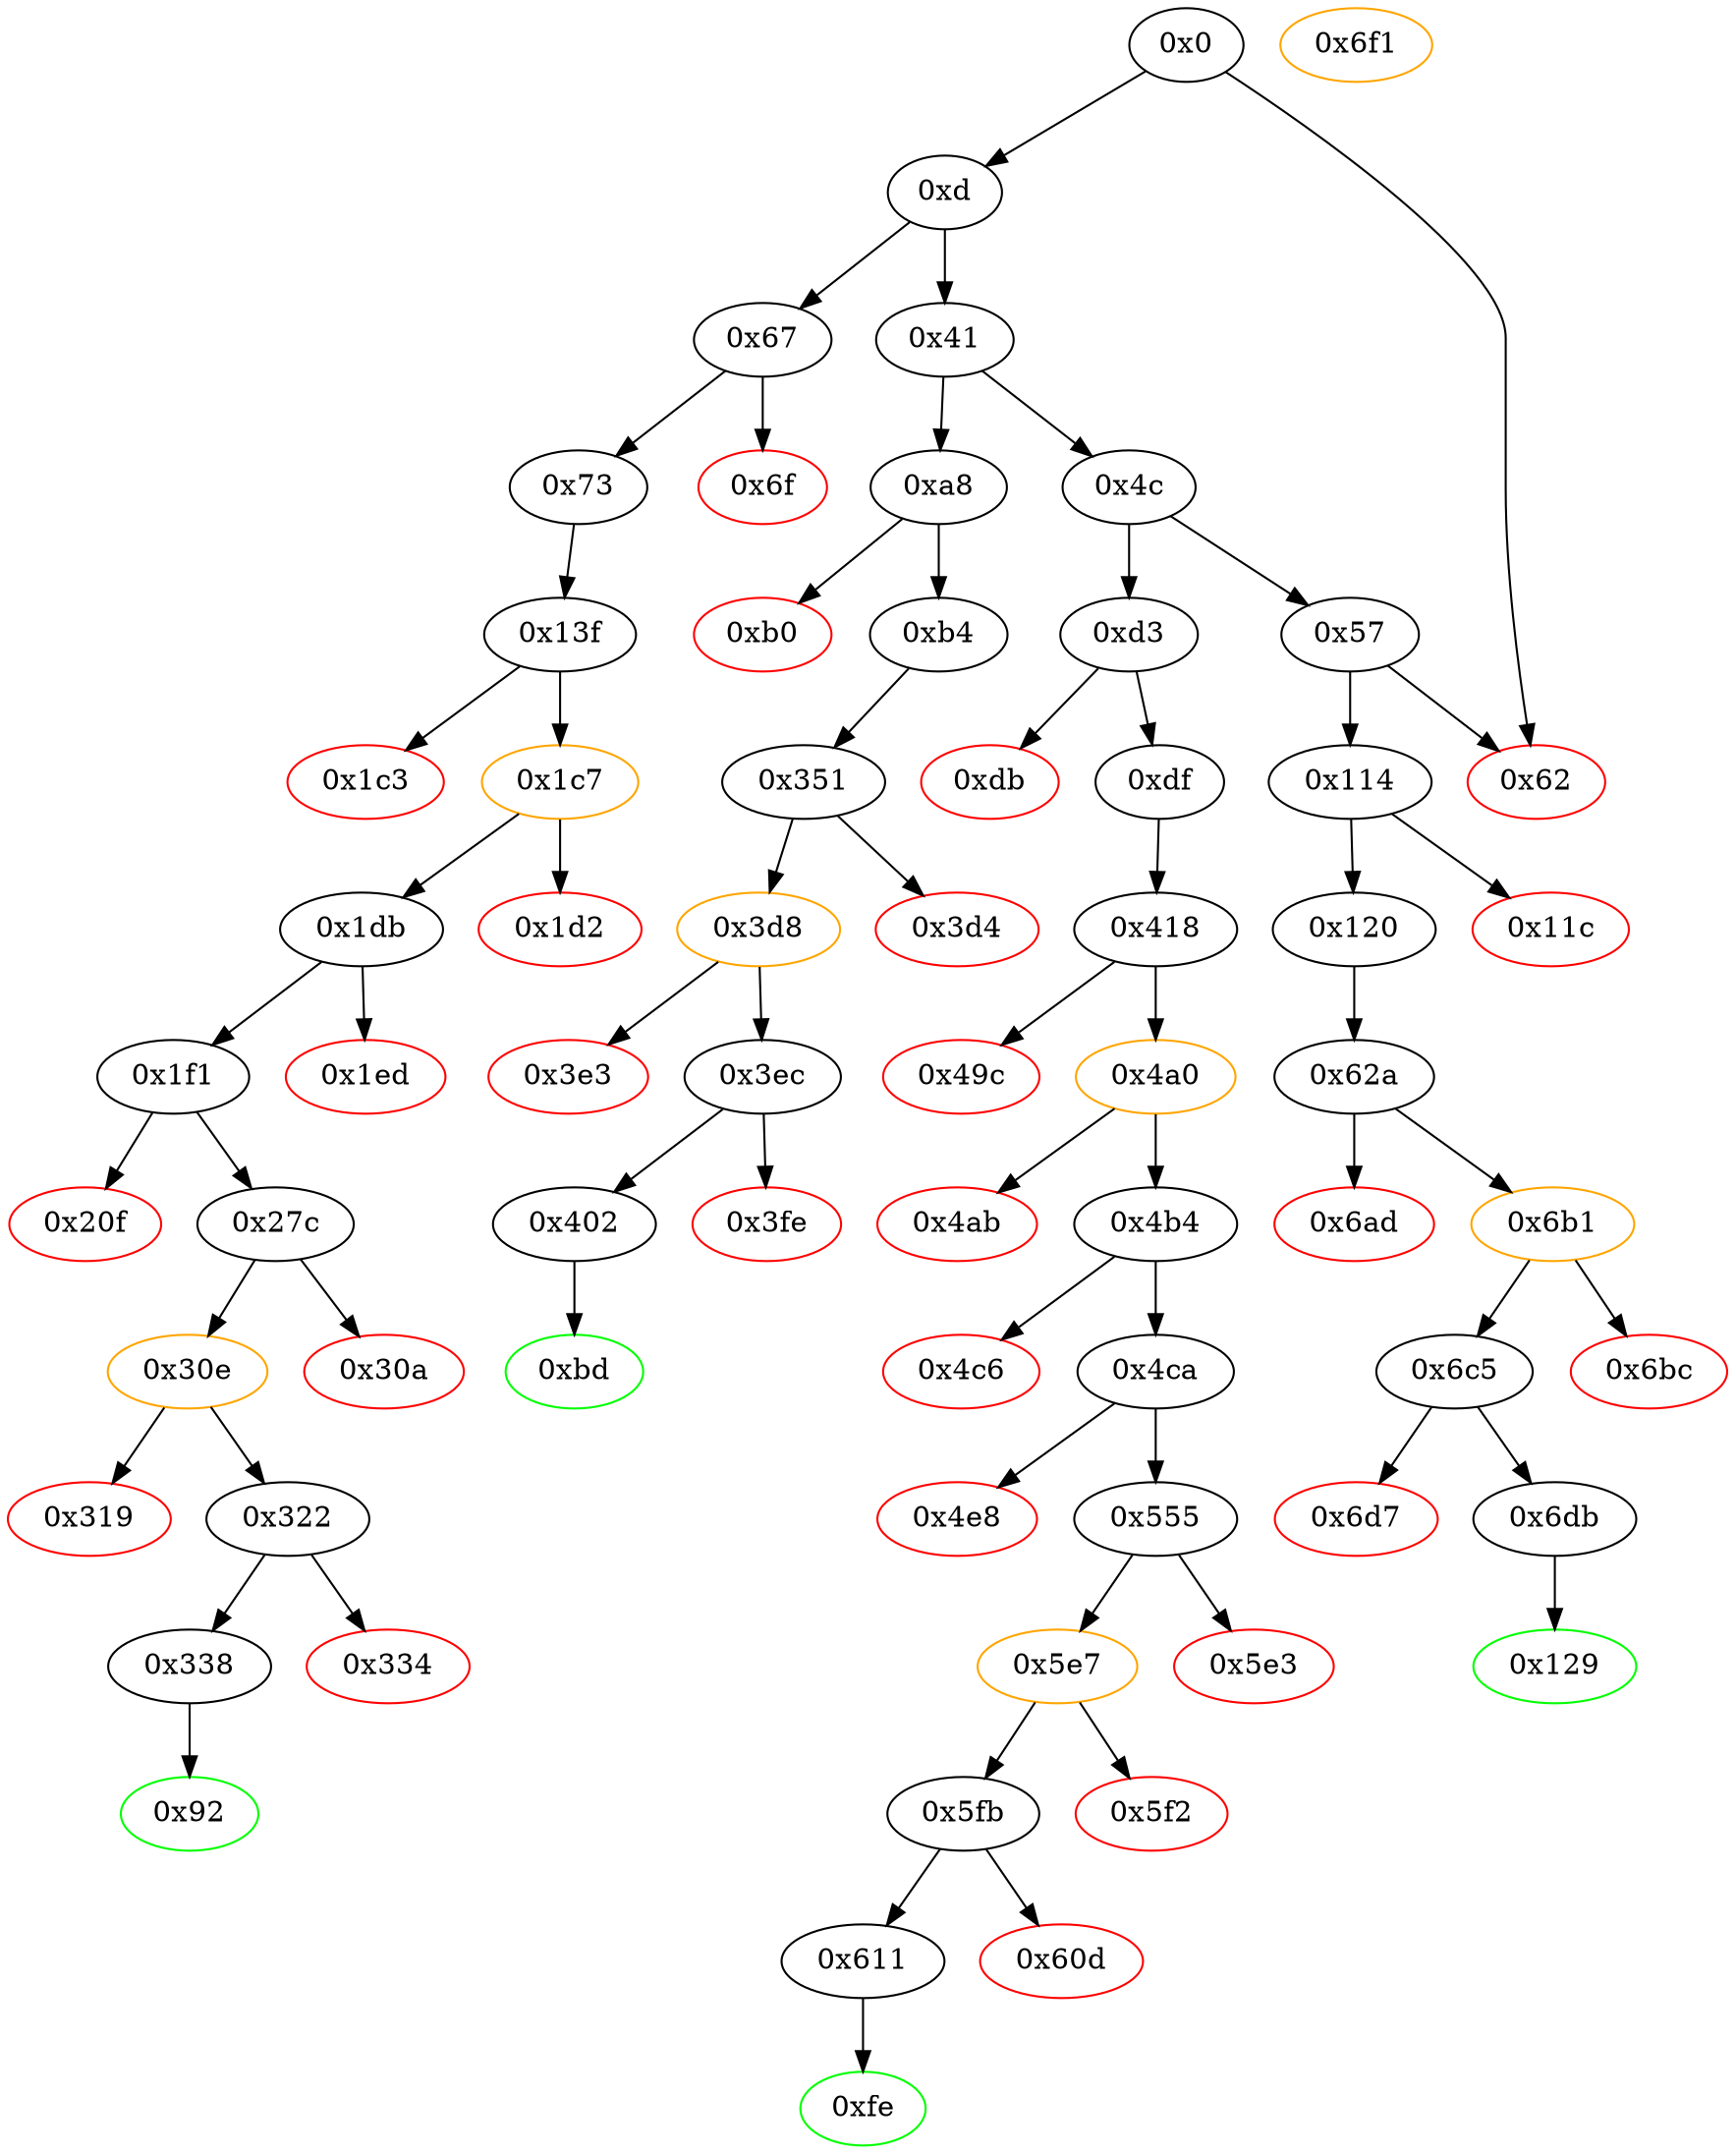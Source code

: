 strict digraph "" {
"0x13f" [fillcolor=white, id="0x13f", style=filled, tooltip="Block 0x13f\n[0x13f:0x1c2]\n---\nPredecessors: [0x73]\nSuccessors: [0x1c3, 0x1c7]\n---\n0x13f JUMPDEST\n0x140 PUSH1 0x0\n0x142 DUP1\n0x143 PUSH1 0x0\n0x145 DUP1\n0x146 SWAP1\n0x147 SLOAD\n0x148 SWAP1\n0x149 PUSH2 0x100\n0x14c EXP\n0x14d SWAP1\n0x14e DIV\n0x14f PUSH20 0xffffffffffffffffffffffffffffffffffffffff\n0x164 AND\n0x165 PUSH20 0xffffffffffffffffffffffffffffffffffffffff\n0x17a AND\n0x17b PUSH4 0x668a0f02\n0x180 PUSH1 0x40\n0x182 MLOAD\n0x183 DUP2\n0x184 PUSH4 0xffffffff\n0x189 AND\n0x18a PUSH29 0x100000000000000000000000000000000000000000000000000000000\n0x1a8 MUL\n0x1a9 DUP2\n0x1aa MSTORE\n0x1ab PUSH1 0x4\n0x1ad ADD\n0x1ae PUSH1 0x20\n0x1b0 PUSH1 0x40\n0x1b2 MLOAD\n0x1b3 DUP1\n0x1b4 DUP4\n0x1b5 SUB\n0x1b6 DUP2\n0x1b7 PUSH1 0x0\n0x1b9 DUP8\n0x1ba DUP1\n0x1bb EXTCODESIZE\n0x1bc ISZERO\n0x1bd DUP1\n0x1be ISZERO\n0x1bf PUSH2 0x1c7\n0x1c2 JUMPI\n---\n0x13f: JUMPDEST \n0x140: V91 = 0x0\n0x143: V92 = 0x0\n0x147: V93 = S[0x0]\n0x149: V94 = 0x100\n0x14c: V95 = EXP 0x100 0x0\n0x14e: V96 = DIV V93 0x1\n0x14f: V97 = 0xffffffffffffffffffffffffffffffffffffffff\n0x164: V98 = AND 0xffffffffffffffffffffffffffffffffffffffff V96\n0x165: V99 = 0xffffffffffffffffffffffffffffffffffffffff\n0x17a: V100 = AND 0xffffffffffffffffffffffffffffffffffffffff V98\n0x17b: V101 = 0x668a0f02\n0x180: V102 = 0x40\n0x182: V103 = M[0x40]\n0x184: V104 = 0xffffffff\n0x189: V105 = AND 0xffffffff 0x668a0f02\n0x18a: V106 = 0x100000000000000000000000000000000000000000000000000000000\n0x1a8: V107 = MUL 0x100000000000000000000000000000000000000000000000000000000 0x668a0f02\n0x1aa: M[V103] = 0x668a0f0200000000000000000000000000000000000000000000000000000000\n0x1ab: V108 = 0x4\n0x1ad: V109 = ADD 0x4 V103\n0x1ae: V110 = 0x20\n0x1b0: V111 = 0x40\n0x1b2: V112 = M[0x40]\n0x1b5: V113 = SUB V109 V112\n0x1b7: V114 = 0x0\n0x1bb: V115 = EXTCODESIZE V100\n0x1bc: V116 = ISZERO V115\n0x1be: V117 = ISZERO V116\n0x1bf: V118 = 0x1c7\n0x1c2: JUMPI 0x1c7 V117\n---\nEntry stack: [V11, 0x92, V34]\nStack pops: 0\nStack additions: [0x0, 0x0, V100, 0x668a0f02, V109, 0x20, V112, V113, V112, 0x0, V100, V116]\nExit stack: [V11, 0x92, V34, 0x0, 0x0, V100, 0x668a0f02, V109, 0x20, V112, V113, V112, 0x0, V100, V116]\n\nDef sites:\nV11: {0xd.0x35}\n0x92: {0x73.0x75}\nV34: {0x73.0x82}\n"];
"0xb4" [fillcolor=white, id="0xb4", style=filled, tooltip="Block 0xb4\n[0xb4:0xbc]\n---\nPredecessors: [0xa8]\nSuccessors: [0x351]\n---\n0xb4 JUMPDEST\n0xb5 POP\n0xb6 PUSH2 0xbd\n0xb9 PUSH2 0x351\n0xbc JUMP\n---\n0xb4: JUMPDEST \n0xb6: V49 = 0xbd\n0xb9: V50 = 0x351\n0xbc: JUMP 0x351\n---\nEntry stack: [V11, V45]\nStack pops: 1\nStack additions: [0xbd]\nExit stack: [V11, 0xbd]\n\nDef sites:\nV11: {0xd.0x35}\nV45: {0xa8.0xa9}\n"];
"0x92" [color=green, fillcolor=white, id="0x92", style=filled, tooltip="Block 0x92\n[0x92:0xa7]\n---\nPredecessors: [0x338]\nSuccessors: []\n---\n0x92 JUMPDEST\n0x93 PUSH1 0x40\n0x95 MLOAD\n0x96 DUP1\n0x97 DUP3\n0x98 DUP2\n0x99 MSTORE\n0x9a PUSH1 0x20\n0x9c ADD\n0x9d SWAP2\n0x9e POP\n0x9f POP\n0xa0 PUSH1 0x40\n0xa2 MLOAD\n0xa3 DUP1\n0xa4 SWAP2\n0xa5 SUB\n0xa6 SWAP1\n0xa7 RETURN\n---\n0x92: JUMPDEST \n0x93: V38 = 0x40\n0x95: V39 = M[0x40]\n0x99: M[V39] = V212\n0x9a: V40 = 0x20\n0x9c: V41 = ADD 0x20 V39\n0xa0: V42 = 0x40\n0xa2: V43 = M[0x40]\n0xa5: V44 = SUB V41 V43\n0xa7: RETURN V43 V44\n---\nEntry stack: [V11, V212]\nStack pops: 1\nStack additions: []\nExit stack: [V11]\n\nDef sites:\nV11: {0xd.0x35}\nV212: {0x338.0x33e}\n"];
"0xd3" [fillcolor=white, id="0xd3", style=filled, tooltip="Block 0xd3\n[0xd3:0xda]\n---\nPredecessors: [0x4c]\nSuccessors: [0xdb, 0xdf]\n---\n0xd3 JUMPDEST\n0xd4 CALLVALUE\n0xd5 DUP1\n0xd6 ISZERO\n0xd7 PUSH2 0xdf\n0xda JUMPI\n---\n0xd3: JUMPDEST \n0xd4: V58 = CALLVALUE\n0xd6: V59 = ISZERO V58\n0xd7: V60 = 0xdf\n0xda: JUMPI 0xdf V59\n---\nEntry stack: [V11]\nStack pops: 0\nStack additions: [V58]\nExit stack: [V11, V58]\n\nDef sites:\nV11: {0xd.0x35}\n"];
"0x6f1" [color=orange, fillcolor=white, id="0x6f1", style=filled, tooltip="Block 0x6f1\n[0x6f1:0x72f]\n---\nPredecessors: []\nSuccessors: []\n---\n0x6f1 STOP\n0x6f2 LOG1\n0x6f3 PUSH6 0x627a7a723058\n0x6fa SHA3\n0x6fb OR\n0x6fc CODECOPY\n0x6fd DUP13\n0x6fe DUP10\n0x6ff MISSING 0x21\n0x700 CALLCODE\n0x701 DUP9\n0x702 ADD\n0x703 SLT\n0x704 MISSING 0xc3\n0x705 MISSING 0xdd\n0x706 EXTCODEHASH\n0x707 SHL\n0x708 MISSING 0xa5\n0x709 MSIZE\n0x70a POP\n0x70b MISSING 0xd7\n0x70c STATICCALL\n0x70d MISSING 0x27\n0x70e DUP15\n0x70f INVALID\n0x710 MISSING 0xbe\n0x711 PUSH30 0xd121ee4b75d199df120029\n---\n0x6f1: STOP \n0x6f2: LOG S0 S1 S2\n0x6f3: V439 = 0x627a7a723058\n0x6fa: V440 = SHA3 0x627a7a723058 S3\n0x6fb: V441 = OR V440 S4\n0x6fc: CODECOPY V441 S5 S6\n0x6ff: MISSING 0x21\n0x700: V442 = CALLCODE S0 S1 S2 S3 S4 S5 S6\n0x702: V443 = ADD S14 V442\n0x703: V444 = SLT V443 S7\n0x704: MISSING 0xc3\n0x705: MISSING 0xdd\n0x706: V445 = EXTCODEHASH S0\n0x707: V446 = SHL V445 S1\n0x708: MISSING 0xa5\n0x709: V447 = MSIZE\n0x70b: MISSING 0xd7\n0x70c: V448 = STATICCALL S0 S1 S2 S3 S4 S5\n0x70d: MISSING 0x27\n0x70f: INVALID \n0x710: MISSING 0xbe\n0x711: V449 = 0xd121ee4b75d199df120029\n---\nEntry stack: []\nStack pops: 0\nStack additions: [S15, S19, S7, S8, S9, S10, S11, S12, S13, S14, S15, S16, S17, S18, S19, V444, S8, S9, S10, S11, S12, S13, S14, V446, V448, S14, S0, S1, S2, S3, S4, S5, S6, S7, S8, S9, S10, S11, S12, S13, S14, 0xd121ee4b75d199df120029]\nExit stack: []\n\nDef sites:\n"];
"0x20f" [color=red, fillcolor=white, id="0x20f", style=filled, tooltip="Block 0x20f\n[0x20f:0x27b]\n---\nPredecessors: [0x1f1]\nSuccessors: []\n---\n0x20f PUSH1 0x40\n0x211 MLOAD\n0x212 PUSH32 0x8c379a000000000000000000000000000000000000000000000000000000000\n0x233 DUP2\n0x234 MSTORE\n0x235 PUSH1 0x4\n0x237 ADD\n0x238 DUP1\n0x239 DUP1\n0x23a PUSH1 0x20\n0x23c ADD\n0x23d DUP3\n0x23e DUP2\n0x23f SUB\n0x240 DUP3\n0x241 MSTORE\n0x242 PUSH1 0x12\n0x244 DUP2\n0x245 MSTORE\n0x246 PUSH1 0x20\n0x248 ADD\n0x249 DUP1\n0x24a PUSH32 0x4e6f7420656e6f75676820686973746f72790000000000000000000000000000\n0x26b DUP2\n0x26c MSTORE\n0x26d POP\n0x26e PUSH1 0x20\n0x270 ADD\n0x271 SWAP2\n0x272 POP\n0x273 POP\n0x274 PUSH1 0x40\n0x276 MLOAD\n0x277 DUP1\n0x278 SWAP2\n0x279 SUB\n0x27a SWAP1\n0x27b REVERT\n---\n0x20f: V146 = 0x40\n0x211: V147 = M[0x40]\n0x212: V148 = 0x8c379a000000000000000000000000000000000000000000000000000000000\n0x234: M[V147] = 0x8c379a000000000000000000000000000000000000000000000000000000000\n0x235: V149 = 0x4\n0x237: V150 = ADD 0x4 V147\n0x23a: V151 = 0x20\n0x23c: V152 = ADD 0x20 V150\n0x23f: V153 = SUB V152 V150\n0x241: M[V150] = V153\n0x242: V154 = 0x12\n0x245: M[V152] = 0x12\n0x246: V155 = 0x20\n0x248: V156 = ADD 0x20 V152\n0x24a: V157 = 0x4e6f7420656e6f75676820686973746f72790000000000000000000000000000\n0x26c: M[V156] = 0x4e6f7420656e6f75676820686973746f72790000000000000000000000000000\n0x26e: V158 = 0x20\n0x270: V159 = ADD 0x20 V156\n0x274: V160 = 0x40\n0x276: V161 = M[0x40]\n0x279: V162 = SUB V159 V161\n0x27b: REVERT V161 V162\n---\nEntry stack: [V11, 0x92, V34, 0x0, V138]\nStack pops: 0\nStack additions: []\nExit stack: [V11, 0x92, V34, 0x0, V138]\n\nDef sites:\nV11: {0xd.0x35}\n0x92: {0x73.0x75}\nV34: {0x73.0x82}\n0x0: {0x13f.0x140}\nV138: {0x1f1.0x1f7}\n"];
"0x4ca" [fillcolor=white, id="0x4ca", style=filled, tooltip="Block 0x4ca\n[0x4ca:0x4e7]\n---\nPredecessors: [0x4b4]\nSuccessors: [0x4e8, 0x555]\n---\n0x4ca JUMPDEST\n0x4cb DUP2\n0x4cc ADD\n0x4cd SWAP1\n0x4ce DUP1\n0x4cf DUP1\n0x4d0 MLOAD\n0x4d1 SWAP1\n0x4d2 PUSH1 0x20\n0x4d4 ADD\n0x4d5 SWAP1\n0x4d6 SWAP3\n0x4d7 SWAP2\n0x4d8 SWAP1\n0x4d9 POP\n0x4da POP\n0x4db POP\n0x4dc SWAP1\n0x4dd POP\n0x4de DUP1\n0x4df DUP4\n0x4e0 GT\n0x4e1 ISZERO\n0x4e2 ISZERO\n0x4e3 ISZERO\n0x4e4 PUSH2 0x555\n0x4e7 JUMPI\n---\n0x4ca: JUMPDEST \n0x4cc: V311 = ADD V304 V305\n0x4d0: V312 = M[V304]\n0x4d2: V313 = 0x20\n0x4d4: V314 = ADD 0x20 V304\n0x4e0: V315 = GT V67 V312\n0x4e1: V316 = ISZERO V315\n0x4e2: V317 = ISZERO V316\n0x4e3: V318 = ISZERO V317\n0x4e4: V319 = 0x555\n0x4e7: JUMPI 0x555 V318\n---\nEntry stack: [V11, 0xfe, V67, 0x0, 0x0, V304, V305]\nStack pops: 5\nStack additions: [S4, S3, V312]\nExit stack: [V11, 0xfe, V67, 0x0, V312]\n\nDef sites:\nV11: {0xd.0x35}\n0xfe: {0xdf.0xe1}\nV67: {0xdf.0xee}\n0x0: {0x418.0x419}\n0x0: {0x418.0x419}\nV304: {0x4b4.0x4bb}\nV305: {0x4b4.0x4bc}\n"];
"0x611" [fillcolor=white, id="0x611", style=filled, tooltip="Block 0x611\n[0x611:0x629]\n---\nPredecessors: [0x5fb]\nSuccessors: [0xfe]\n---\n0x611 JUMPDEST\n0x612 DUP2\n0x613 ADD\n0x614 SWAP1\n0x615 DUP1\n0x616 DUP1\n0x617 MLOAD\n0x618 SWAP1\n0x619 PUSH1 0x20\n0x61b ADD\n0x61c SWAP1\n0x61d SWAP3\n0x61e SWAP2\n0x61f SWAP1\n0x620 POP\n0x621 POP\n0x622 POP\n0x623 SWAP2\n0x624 POP\n0x625 POP\n0x626 SWAP2\n0x627 SWAP1\n0x628 POP\n0x629 JUMP\n---\n0x611: JUMPDEST \n0x613: V385 = ADD V378 V379\n0x617: V386 = M[V378]\n0x619: V387 = 0x20\n0x61b: V388 = ADD 0x20 V378\n0x629: JUMP 0xfe\n---\nEntry stack: [V11, 0xfe, V67, 0x0, V312, V378, V379]\nStack pops: 6\nStack additions: [V386]\nExit stack: [V11, V386]\n\nDef sites:\nV11: {0xd.0x35}\n0xfe: {0xdf.0xe1}\nV67: {0xdf.0xee}\n0x0: {0x418.0x419}\nV312: {0x4ca.0x4d0}\nV378: {0x5fb.0x602}\nV379: {0x5fb.0x603}\n"];
"0x319" [color=red, fillcolor=white, id="0x319", style=filled, tooltip="Block 0x319\n[0x319:0x321]\n---\nPredecessors: [0x30e]\nSuccessors: []\n---\n0x319 RETURNDATASIZE\n0x31a PUSH1 0x0\n0x31c DUP1\n0x31d RETURNDATACOPY\n0x31e RETURNDATASIZE\n0x31f PUSH1 0x0\n0x321 REVERT\n---\n0x319: V199 = RETURNDATASIZE\n0x31a: V200 = 0x0\n0x31d: RETURNDATACOPY 0x0 0x0 V199\n0x31e: V201 = RETURNDATASIZE\n0x31f: V202 = 0x0\n0x321: REVERT 0x0 V201\n---\nEntry stack: [V11, 0x92, V34, 0x0, V138, V171, 0xb633620c, V183, V196]\nStack pops: 0\nStack additions: []\nExit stack: [V11, 0x92, V34, 0x0, V138, V171, 0xb633620c, V183, V196]\n\nDef sites:\nV11: {0xd.0x35}\n0x92: {0x73.0x75}\nV34: {0x73.0x82}\n0x0: {0x13f.0x140}\nV138: {0x1f1.0x1f7}\nV171: {0x27c.0x2b4}\n0xb633620c: {0x27c.0x2b5}\nV183: {0x27c.0x2f1}\nV196: {0x30e.0x312}\n"];
"0x322" [fillcolor=white, id="0x322", style=filled, tooltip="Block 0x322\n[0x322:0x333]\n---\nPredecessors: [0x30e]\nSuccessors: [0x334, 0x338]\n---\n0x322 JUMPDEST\n0x323 POP\n0x324 POP\n0x325 POP\n0x326 POP\n0x327 PUSH1 0x40\n0x329 MLOAD\n0x32a RETURNDATASIZE\n0x32b PUSH1 0x20\n0x32d DUP2\n0x32e LT\n0x32f ISZERO\n0x330 PUSH2 0x338\n0x333 JUMPI\n---\n0x322: JUMPDEST \n0x327: V203 = 0x40\n0x329: V204 = M[0x40]\n0x32a: V205 = RETURNDATASIZE\n0x32b: V206 = 0x20\n0x32e: V207 = LT V205 0x20\n0x32f: V208 = ISZERO V207\n0x330: V209 = 0x338\n0x333: JUMPI 0x338 V208\n---\nEntry stack: [V11, 0x92, V34, 0x0, V138, V171, 0xb633620c, V183, V196]\nStack pops: 4\nStack additions: [V204, V205]\nExit stack: [V11, 0x92, V34, 0x0, V138, V204, V205]\n\nDef sites:\nV11: {0xd.0x35}\n0x92: {0x73.0x75}\nV34: {0x73.0x82}\n0x0: {0x13f.0x140}\nV138: {0x1f1.0x1f7}\nV171: {0x27c.0x2b4}\n0xb633620c: {0x27c.0x2b5}\nV183: {0x27c.0x2f1}\nV196: {0x30e.0x312}\n"];
"0x73" [fillcolor=white, id="0x73", style=filled, tooltip="Block 0x73\n[0x73:0x91]\n---\nPredecessors: [0x67]\nSuccessors: [0x13f]\n---\n0x73 JUMPDEST\n0x74 POP\n0x75 PUSH2 0x92\n0x78 PUSH1 0x4\n0x7a DUP1\n0x7b CALLDATASIZE\n0x7c SUB\n0x7d DUP2\n0x7e ADD\n0x7f SWAP1\n0x80 DUP1\n0x81 DUP1\n0x82 CALLDATALOAD\n0x83 SWAP1\n0x84 PUSH1 0x20\n0x86 ADD\n0x87 SWAP1\n0x88 SWAP3\n0x89 SWAP2\n0x8a SWAP1\n0x8b POP\n0x8c POP\n0x8d POP\n0x8e PUSH2 0x13f\n0x91 JUMP\n---\n0x73: JUMPDEST \n0x75: V29 = 0x92\n0x78: V30 = 0x4\n0x7b: V31 = CALLDATASIZE\n0x7c: V32 = SUB V31 0x4\n0x7e: V33 = ADD 0x4 V32\n0x82: V34 = CALLDATALOAD 0x4\n0x84: V35 = 0x20\n0x86: V36 = ADD 0x20 0x4\n0x8e: V37 = 0x13f\n0x91: JUMP 0x13f\n---\nEntry stack: [V11, V25]\nStack pops: 1\nStack additions: [0x92, V34]\nExit stack: [V11, 0x92, V34]\n\nDef sites:\nV11: {0xd.0x35}\nV25: {0x67.0x68}\n"];
"0x62a" [fillcolor=white, id="0x62a", style=filled, tooltip="Block 0x62a\n[0x62a:0x6ac]\n---\nPredecessors: [0x120]\nSuccessors: [0x6ad, 0x6b1]\n---\n0x62a JUMPDEST\n0x62b PUSH1 0x0\n0x62d DUP1\n0x62e PUSH1 0x0\n0x630 SWAP1\n0x631 SLOAD\n0x632 SWAP1\n0x633 PUSH2 0x100\n0x636 EXP\n0x637 SWAP1\n0x638 DIV\n0x639 PUSH20 0xffffffffffffffffffffffffffffffffffffffff\n0x64e AND\n0x64f PUSH20 0xffffffffffffffffffffffffffffffffffffffff\n0x664 AND\n0x665 PUSH4 0x8205bf6a\n0x66a PUSH1 0x40\n0x66c MLOAD\n0x66d DUP2\n0x66e PUSH4 0xffffffff\n0x673 AND\n0x674 PUSH29 0x100000000000000000000000000000000000000000000000000000000\n0x692 MUL\n0x693 DUP2\n0x694 MSTORE\n0x695 PUSH1 0x4\n0x697 ADD\n0x698 PUSH1 0x20\n0x69a PUSH1 0x40\n0x69c MLOAD\n0x69d DUP1\n0x69e DUP4\n0x69f SUB\n0x6a0 DUP2\n0x6a1 PUSH1 0x0\n0x6a3 DUP8\n0x6a4 DUP1\n0x6a5 EXTCODESIZE\n0x6a6 ISZERO\n0x6a7 DUP1\n0x6a8 ISZERO\n0x6a9 PUSH2 0x6b1\n0x6ac JUMPI\n---\n0x62a: JUMPDEST \n0x62b: V389 = 0x0\n0x62e: V390 = 0x0\n0x631: V391 = S[0x0]\n0x633: V392 = 0x100\n0x636: V393 = EXP 0x100 0x0\n0x638: V394 = DIV V391 0x1\n0x639: V395 = 0xffffffffffffffffffffffffffffffffffffffff\n0x64e: V396 = AND 0xffffffffffffffffffffffffffffffffffffffff V394\n0x64f: V397 = 0xffffffffffffffffffffffffffffffffffffffff\n0x664: V398 = AND 0xffffffffffffffffffffffffffffffffffffffff V396\n0x665: V399 = 0x8205bf6a\n0x66a: V400 = 0x40\n0x66c: V401 = M[0x40]\n0x66e: V402 = 0xffffffff\n0x673: V403 = AND 0xffffffff 0x8205bf6a\n0x674: V404 = 0x100000000000000000000000000000000000000000000000000000000\n0x692: V405 = MUL 0x100000000000000000000000000000000000000000000000000000000 0x8205bf6a\n0x694: M[V401] = 0x8205bf6a00000000000000000000000000000000000000000000000000000000\n0x695: V406 = 0x4\n0x697: V407 = ADD 0x4 V401\n0x698: V408 = 0x20\n0x69a: V409 = 0x40\n0x69c: V410 = M[0x40]\n0x69f: V411 = SUB V407 V410\n0x6a1: V412 = 0x0\n0x6a5: V413 = EXTCODESIZE V398\n0x6a6: V414 = ISZERO V413\n0x6a8: V415 = ISZERO V414\n0x6a9: V416 = 0x6b1\n0x6ac: JUMPI 0x6b1 V415\n---\nEntry stack: [V11, 0x129]\nStack pops: 0\nStack additions: [0x0, V398, 0x8205bf6a, V407, 0x20, V410, V411, V410, 0x0, V398, V414]\nExit stack: [V11, 0x129, 0x0, V398, 0x8205bf6a, V407, 0x20, V410, V411, V410, 0x0, V398, V414]\n\nDef sites:\nV11: {0xd.0x35}\n0x129: {0x120.0x122}\n"];
"0x5e7" [color=orange, fillcolor=white, id="0x5e7", style=filled, tooltip="Block 0x5e7\n[0x5e7:0x5f1]\n---\nPredecessors: [0x555]\nSuccessors: [0x5f2, 0x5fb]\n---\n0x5e7 JUMPDEST\n0x5e8 POP\n0x5e9 GAS\n0x5ea CALL\n0x5eb ISZERO\n0x5ec DUP1\n0x5ed ISZERO\n0x5ee PUSH2 0x5fb\n0x5f1 JUMPI\n---\n0x5e7: JUMPDEST \n0x5e9: V368 = GAS\n0x5ea: V369 = CALL V368 V345 0x0 V360 V361 V360 0x20\n0x5eb: V370 = ISZERO V369\n0x5ed: V371 = ISZERO V370\n0x5ee: V372 = 0x5fb\n0x5f1: JUMPI 0x5fb V371\n---\nEntry stack: [V11, 0xfe, V67, 0x0, V312, V345, 0xb5ab58dc, V357, 0x20, V360, V361, V360, 0x0, V345, V364]\nStack pops: 7\nStack additions: [V370]\nExit stack: [V11, 0xfe, V67, 0x0, V312, V345, 0xb5ab58dc, V357, V370]\n\nDef sites:\nV11: {0xd.0x35}\n0xfe: {0xdf.0xe1}\nV67: {0xdf.0xee}\n0x0: {0x418.0x419}\nV312: {0x4ca.0x4d0}\nV345: {0x555.0x58d}\n0xb5ab58dc: {0x555.0x58e}\nV357: {0x555.0x5ca}\n0x20: {0x555.0x5ce}\nV360: {0x555.0x5d2}\nV361: {0x555.0x5d5}\nV360: {0x555.0x5d2}\n0x0: {0x555.0x5d7}\nV345: {0x555.0x58d}\nV364: {0x555.0x5dc}\n"];
"0x27c" [fillcolor=white, id="0x27c", style=filled, tooltip="Block 0x27c\n[0x27c:0x309]\n---\nPredecessors: [0x1f1]\nSuccessors: [0x30a, 0x30e]\n---\n0x27c JUMPDEST\n0x27d PUSH1 0x0\n0x27f DUP1\n0x280 SWAP1\n0x281 SLOAD\n0x282 SWAP1\n0x283 PUSH2 0x100\n0x286 EXP\n0x287 SWAP1\n0x288 DIV\n0x289 PUSH20 0xffffffffffffffffffffffffffffffffffffffff\n0x29e AND\n0x29f PUSH20 0xffffffffffffffffffffffffffffffffffffffff\n0x2b4 AND\n0x2b5 PUSH4 0xb633620c\n0x2ba DUP5\n0x2bb DUP4\n0x2bc SUB\n0x2bd PUSH1 0x40\n0x2bf MLOAD\n0x2c0 DUP3\n0x2c1 PUSH4 0xffffffff\n0x2c6 AND\n0x2c7 PUSH29 0x100000000000000000000000000000000000000000000000000000000\n0x2e5 MUL\n0x2e6 DUP2\n0x2e7 MSTORE\n0x2e8 PUSH1 0x4\n0x2ea ADD\n0x2eb DUP1\n0x2ec DUP3\n0x2ed DUP2\n0x2ee MSTORE\n0x2ef PUSH1 0x20\n0x2f1 ADD\n0x2f2 SWAP2\n0x2f3 POP\n0x2f4 POP\n0x2f5 PUSH1 0x20\n0x2f7 PUSH1 0x40\n0x2f9 MLOAD\n0x2fa DUP1\n0x2fb DUP4\n0x2fc SUB\n0x2fd DUP2\n0x2fe PUSH1 0x0\n0x300 DUP8\n0x301 DUP1\n0x302 EXTCODESIZE\n0x303 ISZERO\n0x304 DUP1\n0x305 ISZERO\n0x306 PUSH2 0x30e\n0x309 JUMPI\n---\n0x27c: JUMPDEST \n0x27d: V163 = 0x0\n0x281: V164 = S[0x0]\n0x283: V165 = 0x100\n0x286: V166 = EXP 0x100 0x0\n0x288: V167 = DIV V164 0x1\n0x289: V168 = 0xffffffffffffffffffffffffffffffffffffffff\n0x29e: V169 = AND 0xffffffffffffffffffffffffffffffffffffffff V167\n0x29f: V170 = 0xffffffffffffffffffffffffffffffffffffffff\n0x2b4: V171 = AND 0xffffffffffffffffffffffffffffffffffffffff V169\n0x2b5: V172 = 0xb633620c\n0x2bc: V173 = SUB V138 V34\n0x2bd: V174 = 0x40\n0x2bf: V175 = M[0x40]\n0x2c1: V176 = 0xffffffff\n0x2c6: V177 = AND 0xffffffff 0xb633620c\n0x2c7: V178 = 0x100000000000000000000000000000000000000000000000000000000\n0x2e5: V179 = MUL 0x100000000000000000000000000000000000000000000000000000000 0xb633620c\n0x2e7: M[V175] = 0xb633620c00000000000000000000000000000000000000000000000000000000\n0x2e8: V180 = 0x4\n0x2ea: V181 = ADD 0x4 V175\n0x2ee: M[V181] = V173\n0x2ef: V182 = 0x20\n0x2f1: V183 = ADD 0x20 V181\n0x2f5: V184 = 0x20\n0x2f7: V185 = 0x40\n0x2f9: V186 = M[0x40]\n0x2fc: V187 = SUB V183 V186\n0x2fe: V188 = 0x0\n0x302: V189 = EXTCODESIZE V171\n0x303: V190 = ISZERO V189\n0x305: V191 = ISZERO V190\n0x306: V192 = 0x30e\n0x309: JUMPI 0x30e V191\n---\nEntry stack: [V11, 0x92, V34, 0x0, V138]\nStack pops: 3\nStack additions: [S2, S1, S0, V171, 0xb633620c, V183, 0x20, V186, V187, V186, 0x0, V171, V190]\nExit stack: [V11, 0x92, V34, 0x0, V138, V171, 0xb633620c, V183, 0x20, V186, V187, V186, 0x0, V171, V190]\n\nDef sites:\nV11: {0xd.0x35}\n0x92: {0x73.0x75}\nV34: {0x73.0x82}\n0x0: {0x13f.0x140}\nV138: {0x1f1.0x1f7}\n"];
"0x30a" [color=red, fillcolor=white, id="0x30a", style=filled, tooltip="Block 0x30a\n[0x30a:0x30d]\n---\nPredecessors: [0x27c]\nSuccessors: []\n---\n0x30a PUSH1 0x0\n0x30c DUP1\n0x30d REVERT\n---\n0x30a: V193 = 0x0\n0x30d: REVERT 0x0 0x0\n---\nEntry stack: [V11, 0x92, V34, 0x0, V138, V171, 0xb633620c, V183, 0x20, V186, V187, V186, 0x0, V171, V190]\nStack pops: 0\nStack additions: []\nExit stack: [V11, 0x92, V34, 0x0, V138, V171, 0xb633620c, V183, 0x20, V186, V187, V186, 0x0, V171, V190]\n\nDef sites:\nV11: {0xd.0x35}\n0x92: {0x73.0x75}\nV34: {0x73.0x82}\n0x0: {0x13f.0x140}\nV138: {0x1f1.0x1f7}\nV171: {0x27c.0x2b4}\n0xb633620c: {0x27c.0x2b5}\nV183: {0x27c.0x2f1}\n0x20: {0x27c.0x2f5}\nV186: {0x27c.0x2f9}\nV187: {0x27c.0x2fc}\nV186: {0x27c.0x2f9}\n0x0: {0x27c.0x2fe}\nV171: {0x27c.0x2b4}\nV190: {0x27c.0x303}\n"];
"0x3ec" [fillcolor=white, id="0x3ec", style=filled, tooltip="Block 0x3ec\n[0x3ec:0x3fd]\n---\nPredecessors: [0x3d8]\nSuccessors: [0x3fe, 0x402]\n---\n0x3ec JUMPDEST\n0x3ed POP\n0x3ee POP\n0x3ef POP\n0x3f0 POP\n0x3f1 PUSH1 0x40\n0x3f3 MLOAD\n0x3f4 RETURNDATASIZE\n0x3f5 PUSH1 0x20\n0x3f7 DUP2\n0x3f8 LT\n0x3f9 ISZERO\n0x3fa PUSH2 0x402\n0x3fd JUMPI\n---\n0x3ec: JUMPDEST \n0x3f1: V253 = 0x40\n0x3f3: V254 = M[0x40]\n0x3f4: V255 = RETURNDATASIZE\n0x3f5: V256 = 0x20\n0x3f8: V257 = LT V255 0x20\n0x3f9: V258 = ISZERO V257\n0x3fa: V259 = 0x402\n0x3fd: JUMPI 0x402 V258\n---\nEntry stack: [V11, 0xbd, 0x0, V224, 0x50d25bcd, V233, V246]\nStack pops: 4\nStack additions: [V254, V255]\nExit stack: [V11, 0xbd, 0x0, V254, V255]\n\nDef sites:\nV11: {0xd.0x35}\n0xbd: {0xb4.0xb6}\n0x0: {0x351.0x352}\nV224: {0x351.0x38b}\n0x50d25bcd: {0x351.0x38c}\nV233: {0x351.0x3be}\nV246: {0x3d8.0x3dc}\n"];
"0x129" [color=green, fillcolor=white, id="0x129", style=filled, tooltip="Block 0x129\n[0x129:0x13e]\n---\nPredecessors: [0x6db]\nSuccessors: []\n---\n0x129 JUMPDEST\n0x12a PUSH1 0x40\n0x12c MLOAD\n0x12d DUP1\n0x12e DUP3\n0x12f DUP2\n0x130 MSTORE\n0x131 PUSH1 0x20\n0x133 ADD\n0x134 SWAP2\n0x135 POP\n0x136 POP\n0x137 PUSH1 0x40\n0x139 MLOAD\n0x13a DUP1\n0x13b SWAP2\n0x13c SUB\n0x13d SWAP1\n0x13e RETURN\n---\n0x129: JUMPDEST \n0x12a: V84 = 0x40\n0x12c: V85 = M[0x40]\n0x130: M[V85] = V436\n0x131: V86 = 0x20\n0x133: V87 = ADD 0x20 V85\n0x137: V88 = 0x40\n0x139: V89 = M[0x40]\n0x13c: V90 = SUB V87 V89\n0x13e: RETURN V89 V90\n---\nEntry stack: [V11, V436]\nStack pops: 1\nStack additions: []\nExit stack: [V11]\n\nDef sites:\nV11: {0xd.0x35}\nV436: {0x6db.0x6e1}\n"];
"0x4c6" [color=red, fillcolor=white, id="0x4c6", style=filled, tooltip="Block 0x4c6\n[0x4c6:0x4c9]\n---\nPredecessors: [0x4b4]\nSuccessors: []\n---\n0x4c6 PUSH1 0x0\n0x4c8 DUP1\n0x4c9 REVERT\n---\n0x4c6: V310 = 0x0\n0x4c9: REVERT 0x0 0x0\n---\nEntry stack: [V11, 0xfe, V67, 0x0, 0x0, V304, V305]\nStack pops: 0\nStack additions: []\nExit stack: [V11, 0xfe, V67, 0x0, 0x0, V304, V305]\n\nDef sites:\nV11: {0xd.0x35}\n0xfe: {0xdf.0xe1}\nV67: {0xdf.0xee}\n0x0: {0x418.0x419}\n0x0: {0x418.0x419}\nV304: {0x4b4.0x4bb}\nV305: {0x4b4.0x4bc}\n"];
"0xfe" [color=green, fillcolor=white, id="0xfe", style=filled, tooltip="Block 0xfe\n[0xfe:0x113]\n---\nPredecessors: [0x611]\nSuccessors: []\n---\n0xfe JUMPDEST\n0xff PUSH1 0x40\n0x101 MLOAD\n0x102 DUP1\n0x103 DUP3\n0x104 DUP2\n0x105 MSTORE\n0x106 PUSH1 0x20\n0x108 ADD\n0x109 SWAP2\n0x10a POP\n0x10b POP\n0x10c PUSH1 0x40\n0x10e MLOAD\n0x10f DUP1\n0x110 SWAP2\n0x111 SUB\n0x112 SWAP1\n0x113 RETURN\n---\n0xfe: JUMPDEST \n0xff: V71 = 0x40\n0x101: V72 = M[0x40]\n0x105: M[V72] = V386\n0x106: V73 = 0x20\n0x108: V74 = ADD 0x20 V72\n0x10c: V75 = 0x40\n0x10e: V76 = M[0x40]\n0x111: V77 = SUB V74 V76\n0x113: RETURN V76 V77\n---\nEntry stack: [V11, V386]\nStack pops: 1\nStack additions: []\nExit stack: [V11]\n\nDef sites:\nV11: {0xd.0x35}\nV386: {0x611.0x617}\n"];
"0xbd" [color=green, fillcolor=white, id="0xbd", style=filled, tooltip="Block 0xbd\n[0xbd:0xd2]\n---\nPredecessors: [0x402]\nSuccessors: []\n---\n0xbd JUMPDEST\n0xbe PUSH1 0x40\n0xc0 MLOAD\n0xc1 DUP1\n0xc2 DUP3\n0xc3 DUP2\n0xc4 MSTORE\n0xc5 PUSH1 0x20\n0xc7 ADD\n0xc8 SWAP2\n0xc9 POP\n0xca POP\n0xcb PUSH1 0x40\n0xcd MLOAD\n0xce DUP1\n0xcf SWAP2\n0xd0 SUB\n0xd1 SWAP1\n0xd2 RETURN\n---\n0xbd: JUMPDEST \n0xbe: V51 = 0x40\n0xc0: V52 = M[0x40]\n0xc4: M[V52] = V262\n0xc5: V53 = 0x20\n0xc7: V54 = ADD 0x20 V52\n0xcb: V55 = 0x40\n0xcd: V56 = M[0x40]\n0xd0: V57 = SUB V54 V56\n0xd2: RETURN V56 V57\n---\nEntry stack: [V11, V262]\nStack pops: 1\nStack additions: []\nExit stack: [V11]\n\nDef sites:\nV11: {0xd.0x35}\nV262: {0x402.0x408}\n"];
"0x1ed" [color=red, fillcolor=white, id="0x1ed", style=filled, tooltip="Block 0x1ed\n[0x1ed:0x1f0]\n---\nPredecessors: [0x1db]\nSuccessors: []\n---\n0x1ed PUSH1 0x0\n0x1ef DUP1\n0x1f0 REVERT\n---\n0x1ed: V136 = 0x0\n0x1f0: REVERT 0x0 0x0\n---\nEntry stack: [V11, 0x92, V34, 0x0, 0x0, V130, V131]\nStack pops: 0\nStack additions: []\nExit stack: [V11, 0x92, V34, 0x0, 0x0, V130, V131]\n\nDef sites:\nV11: {0xd.0x35}\n0x92: {0x73.0x75}\nV34: {0x73.0x82}\n0x0: {0x13f.0x140}\n0x0: {0x13f.0x140}\nV130: {0x1db.0x1e2}\nV131: {0x1db.0x1e3}\n"];
"0xdf" [fillcolor=white, id="0xdf", style=filled, tooltip="Block 0xdf\n[0xdf:0xfd]\n---\nPredecessors: [0xd3]\nSuccessors: [0x418]\n---\n0xdf JUMPDEST\n0xe0 POP\n0xe1 PUSH2 0xfe\n0xe4 PUSH1 0x4\n0xe6 DUP1\n0xe7 CALLDATASIZE\n0xe8 SUB\n0xe9 DUP2\n0xea ADD\n0xeb SWAP1\n0xec DUP1\n0xed DUP1\n0xee CALLDATALOAD\n0xef SWAP1\n0xf0 PUSH1 0x20\n0xf2 ADD\n0xf3 SWAP1\n0xf4 SWAP3\n0xf5 SWAP2\n0xf6 SWAP1\n0xf7 POP\n0xf8 POP\n0xf9 POP\n0xfa PUSH2 0x418\n0xfd JUMP\n---\n0xdf: JUMPDEST \n0xe1: V62 = 0xfe\n0xe4: V63 = 0x4\n0xe7: V64 = CALLDATASIZE\n0xe8: V65 = SUB V64 0x4\n0xea: V66 = ADD 0x4 V65\n0xee: V67 = CALLDATALOAD 0x4\n0xf0: V68 = 0x20\n0xf2: V69 = ADD 0x20 0x4\n0xfa: V70 = 0x418\n0xfd: JUMP 0x418\n---\nEntry stack: [V11, V58]\nStack pops: 1\nStack additions: [0xfe, V67]\nExit stack: [V11, 0xfe, V67]\n\nDef sites:\nV11: {0xd.0x35}\nV58: {0xd3.0xd4}\n"];
"0x1d2" [color=red, fillcolor=white, id="0x1d2", style=filled, tooltip="Block 0x1d2\n[0x1d2:0x1da]\n---\nPredecessors: [0x1c7]\nSuccessors: []\n---\n0x1d2 RETURNDATASIZE\n0x1d3 PUSH1 0x0\n0x1d5 DUP1\n0x1d6 RETURNDATACOPY\n0x1d7 RETURNDATASIZE\n0x1d8 PUSH1 0x0\n0x1da REVERT\n---\n0x1d2: V125 = RETURNDATASIZE\n0x1d3: V126 = 0x0\n0x1d6: RETURNDATACOPY 0x0 0x0 V125\n0x1d7: V127 = RETURNDATASIZE\n0x1d8: V128 = 0x0\n0x1da: REVERT 0x0 V127\n---\nEntry stack: [V11, 0x92, V34, 0x0, 0x0, V100, 0x668a0f02, V109, V122]\nStack pops: 0\nStack additions: []\nExit stack: [V11, 0x92, V34, 0x0, 0x0, V100, 0x668a0f02, V109, V122]\n\nDef sites:\nV11: {0xd.0x35}\n0x92: {0x73.0x75}\nV34: {0x73.0x82}\n0x0: {0x13f.0x140}\n0x0: {0x13f.0x140}\nV100: {0x13f.0x17a}\n0x668a0f02: {0x13f.0x17b}\nV109: {0x13f.0x1ad}\nV122: {0x1c7.0x1cb}\n"];
"0x0" [fillcolor=white, id="0x0", style=filled, tooltip="Block 0x0\n[0x0:0xc]\n---\nPredecessors: []\nSuccessors: [0xd, 0x62]\n---\n0x0 PUSH1 0x80\n0x2 PUSH1 0x40\n0x4 MSTORE\n0x5 PUSH1 0x4\n0x7 CALLDATASIZE\n0x8 LT\n0x9 PUSH2 0x62\n0xc JUMPI\n---\n0x0: V0 = 0x80\n0x2: V1 = 0x40\n0x4: M[0x40] = 0x80\n0x5: V2 = 0x4\n0x7: V3 = CALLDATASIZE\n0x8: V4 = LT V3 0x4\n0x9: V5 = 0x62\n0xc: JUMPI 0x62 V4\n---\nEntry stack: []\nStack pops: 0\nStack additions: []\nExit stack: []\n\nDef sites:\n"];
"0x418" [fillcolor=white, id="0x418", style=filled, tooltip="Block 0x418\n[0x418:0x49b]\n---\nPredecessors: [0xdf]\nSuccessors: [0x49c, 0x4a0]\n---\n0x418 JUMPDEST\n0x419 PUSH1 0x0\n0x41b DUP1\n0x41c PUSH1 0x0\n0x41e DUP1\n0x41f SWAP1\n0x420 SLOAD\n0x421 SWAP1\n0x422 PUSH2 0x100\n0x425 EXP\n0x426 SWAP1\n0x427 DIV\n0x428 PUSH20 0xffffffffffffffffffffffffffffffffffffffff\n0x43d AND\n0x43e PUSH20 0xffffffffffffffffffffffffffffffffffffffff\n0x453 AND\n0x454 PUSH4 0x668a0f02\n0x459 PUSH1 0x40\n0x45b MLOAD\n0x45c DUP2\n0x45d PUSH4 0xffffffff\n0x462 AND\n0x463 PUSH29 0x100000000000000000000000000000000000000000000000000000000\n0x481 MUL\n0x482 DUP2\n0x483 MSTORE\n0x484 PUSH1 0x4\n0x486 ADD\n0x487 PUSH1 0x20\n0x489 PUSH1 0x40\n0x48b MLOAD\n0x48c DUP1\n0x48d DUP4\n0x48e SUB\n0x48f DUP2\n0x490 PUSH1 0x0\n0x492 DUP8\n0x493 DUP1\n0x494 EXTCODESIZE\n0x495 ISZERO\n0x496 DUP1\n0x497 ISZERO\n0x498 PUSH2 0x4a0\n0x49b JUMPI\n---\n0x418: JUMPDEST \n0x419: V265 = 0x0\n0x41c: V266 = 0x0\n0x420: V267 = S[0x0]\n0x422: V268 = 0x100\n0x425: V269 = EXP 0x100 0x0\n0x427: V270 = DIV V267 0x1\n0x428: V271 = 0xffffffffffffffffffffffffffffffffffffffff\n0x43d: V272 = AND 0xffffffffffffffffffffffffffffffffffffffff V270\n0x43e: V273 = 0xffffffffffffffffffffffffffffffffffffffff\n0x453: V274 = AND 0xffffffffffffffffffffffffffffffffffffffff V272\n0x454: V275 = 0x668a0f02\n0x459: V276 = 0x40\n0x45b: V277 = M[0x40]\n0x45d: V278 = 0xffffffff\n0x462: V279 = AND 0xffffffff 0x668a0f02\n0x463: V280 = 0x100000000000000000000000000000000000000000000000000000000\n0x481: V281 = MUL 0x100000000000000000000000000000000000000000000000000000000 0x668a0f02\n0x483: M[V277] = 0x668a0f0200000000000000000000000000000000000000000000000000000000\n0x484: V282 = 0x4\n0x486: V283 = ADD 0x4 V277\n0x487: V284 = 0x20\n0x489: V285 = 0x40\n0x48b: V286 = M[0x40]\n0x48e: V287 = SUB V283 V286\n0x490: V288 = 0x0\n0x494: V289 = EXTCODESIZE V274\n0x495: V290 = ISZERO V289\n0x497: V291 = ISZERO V290\n0x498: V292 = 0x4a0\n0x49b: JUMPI 0x4a0 V291\n---\nEntry stack: [V11, 0xfe, V67]\nStack pops: 0\nStack additions: [0x0, 0x0, V274, 0x668a0f02, V283, 0x20, V286, V287, V286, 0x0, V274, V290]\nExit stack: [V11, 0xfe, V67, 0x0, 0x0, V274, 0x668a0f02, V283, 0x20, V286, V287, V286, 0x0, V274, V290]\n\nDef sites:\nV11: {0xd.0x35}\n0xfe: {0xdf.0xe1}\nV67: {0xdf.0xee}\n"];
"0xa8" [fillcolor=white, id="0xa8", style=filled, tooltip="Block 0xa8\n[0xa8:0xaf]\n---\nPredecessors: [0x41]\nSuccessors: [0xb0, 0xb4]\n---\n0xa8 JUMPDEST\n0xa9 CALLVALUE\n0xaa DUP1\n0xab ISZERO\n0xac PUSH2 0xb4\n0xaf JUMPI\n---\n0xa8: JUMPDEST \n0xa9: V45 = CALLVALUE\n0xab: V46 = ISZERO V45\n0xac: V47 = 0xb4\n0xaf: JUMPI 0xb4 V46\n---\nEntry stack: [V11]\nStack pops: 0\nStack additions: [V45]\nExit stack: [V11, V45]\n\nDef sites:\nV11: {0xd.0x35}\n"];
"0x6ad" [color=red, fillcolor=white, id="0x6ad", style=filled, tooltip="Block 0x6ad\n[0x6ad:0x6b0]\n---\nPredecessors: [0x62a]\nSuccessors: []\n---\n0x6ad PUSH1 0x0\n0x6af DUP1\n0x6b0 REVERT\n---\n0x6ad: V417 = 0x0\n0x6b0: REVERT 0x0 0x0\n---\nEntry stack: [V11, 0x129, 0x0, V398, 0x8205bf6a, V407, 0x20, V410, V411, V410, 0x0, V398, V414]\nStack pops: 0\nStack additions: []\nExit stack: [V11, 0x129, 0x0, V398, 0x8205bf6a, V407, 0x20, V410, V411, V410, 0x0, V398, V414]\n\nDef sites:\nV11: {0xd.0x35}\n0x129: {0x120.0x122}\n0x0: {0x62a.0x62b}\nV398: {0x62a.0x664}\n0x8205bf6a: {0x62a.0x665}\nV407: {0x62a.0x697}\n0x20: {0x62a.0x698}\nV410: {0x62a.0x69c}\nV411: {0x62a.0x69f}\nV410: {0x62a.0x69c}\n0x0: {0x62a.0x6a1}\nV398: {0x62a.0x664}\nV414: {0x62a.0x6a6}\n"];
"0x6d7" [color=red, fillcolor=white, id="0x6d7", style=filled, tooltip="Block 0x6d7\n[0x6d7:0x6da]\n---\nPredecessors: [0x6c5]\nSuccessors: []\n---\n0x6d7 PUSH1 0x0\n0x6d9 DUP1\n0x6da REVERT\n---\n0x6d7: V434 = 0x0\n0x6da: REVERT 0x0 0x0\n---\nEntry stack: [V11, 0x129, 0x0, V428, V429]\nStack pops: 0\nStack additions: []\nExit stack: [V11, 0x129, 0x0, V428, V429]\n\nDef sites:\nV11: {0xd.0x35}\n0x129: {0x120.0x122}\n0x0: {0x62a.0x62b}\nV428: {0x6c5.0x6cc}\nV429: {0x6c5.0x6cd}\n"];
"0x62" [color=red, fillcolor=white, id="0x62", style=filled, tooltip="Block 0x62\n[0x62:0x66]\n---\nPredecessors: [0x0, 0x57]\nSuccessors: []\n---\n0x62 JUMPDEST\n0x63 PUSH1 0x0\n0x65 DUP1\n0x66 REVERT\n---\n0x62: JUMPDEST \n0x63: V24 = 0x0\n0x66: REVERT 0x0 0x0\n---\nEntry stack: [V11]\nStack pops: 0\nStack additions: []\nExit stack: [V11]\n\nDef sites:\nV11: {0xd.0x35}\n"];
"0x5f2" [color=red, fillcolor=white, id="0x5f2", style=filled, tooltip="Block 0x5f2\n[0x5f2:0x5fa]\n---\nPredecessors: [0x5e7]\nSuccessors: []\n---\n0x5f2 RETURNDATASIZE\n0x5f3 PUSH1 0x0\n0x5f5 DUP1\n0x5f6 RETURNDATACOPY\n0x5f7 RETURNDATASIZE\n0x5f8 PUSH1 0x0\n0x5fa REVERT\n---\n0x5f2: V373 = RETURNDATASIZE\n0x5f3: V374 = 0x0\n0x5f6: RETURNDATACOPY 0x0 0x0 V373\n0x5f7: V375 = RETURNDATASIZE\n0x5f8: V376 = 0x0\n0x5fa: REVERT 0x0 V375\n---\nEntry stack: [V11, 0xfe, V67, 0x0, V312, V345, 0xb5ab58dc, V357, V370]\nStack pops: 0\nStack additions: []\nExit stack: [V11, 0xfe, V67, 0x0, V312, V345, 0xb5ab58dc, V357, V370]\n\nDef sites:\nV11: {0xd.0x35}\n0xfe: {0xdf.0xe1}\nV67: {0xdf.0xee}\n0x0: {0x418.0x419}\nV312: {0x4ca.0x4d0}\nV345: {0x555.0x58d}\n0xb5ab58dc: {0x555.0x58e}\nV357: {0x555.0x5ca}\nV370: {0x5e7.0x5eb}\n"];
"0x57" [fillcolor=white, id="0x57", style=filled, tooltip="Block 0x57\n[0x57:0x61]\n---\nPredecessors: [0x4c]\nSuccessors: [0x62, 0x114]\n---\n0x57 DUP1\n0x58 PUSH4 0xf43b52cb\n0x5d EQ\n0x5e PUSH2 0x114\n0x61 JUMPI\n---\n0x58: V21 = 0xf43b52cb\n0x5d: V22 = EQ 0xf43b52cb V11\n0x5e: V23 = 0x114\n0x61: JUMPI 0x114 V22\n---\nEntry stack: [V11]\nStack pops: 1\nStack additions: [S0]\nExit stack: [V11]\n\nDef sites:\nV11: {0xd.0x35}\n"];
"0x4e8" [color=red, fillcolor=white, id="0x4e8", style=filled, tooltip="Block 0x4e8\n[0x4e8:0x554]\n---\nPredecessors: [0x4ca]\nSuccessors: []\n---\n0x4e8 PUSH1 0x40\n0x4ea MLOAD\n0x4eb PUSH32 0x8c379a000000000000000000000000000000000000000000000000000000000\n0x50c DUP2\n0x50d MSTORE\n0x50e PUSH1 0x4\n0x510 ADD\n0x511 DUP1\n0x512 DUP1\n0x513 PUSH1 0x20\n0x515 ADD\n0x516 DUP3\n0x517 DUP2\n0x518 SUB\n0x519 DUP3\n0x51a MSTORE\n0x51b PUSH1 0x12\n0x51d DUP2\n0x51e MSTORE\n0x51f PUSH1 0x20\n0x521 ADD\n0x522 DUP1\n0x523 PUSH32 0x4e6f7420656e6f75676820686973746f72790000000000000000000000000000\n0x544 DUP2\n0x545 MSTORE\n0x546 POP\n0x547 PUSH1 0x20\n0x549 ADD\n0x54a SWAP2\n0x54b POP\n0x54c POP\n0x54d PUSH1 0x40\n0x54f MLOAD\n0x550 DUP1\n0x551 SWAP2\n0x552 SUB\n0x553 SWAP1\n0x554 REVERT\n---\n0x4e8: V320 = 0x40\n0x4ea: V321 = M[0x40]\n0x4eb: V322 = 0x8c379a000000000000000000000000000000000000000000000000000000000\n0x50d: M[V321] = 0x8c379a000000000000000000000000000000000000000000000000000000000\n0x50e: V323 = 0x4\n0x510: V324 = ADD 0x4 V321\n0x513: V325 = 0x20\n0x515: V326 = ADD 0x20 V324\n0x518: V327 = SUB V326 V324\n0x51a: M[V324] = V327\n0x51b: V328 = 0x12\n0x51e: M[V326] = 0x12\n0x51f: V329 = 0x20\n0x521: V330 = ADD 0x20 V326\n0x523: V331 = 0x4e6f7420656e6f75676820686973746f72790000000000000000000000000000\n0x545: M[V330] = 0x4e6f7420656e6f75676820686973746f72790000000000000000000000000000\n0x547: V332 = 0x20\n0x549: V333 = ADD 0x20 V330\n0x54d: V334 = 0x40\n0x54f: V335 = M[0x40]\n0x552: V336 = SUB V333 V335\n0x554: REVERT V335 V336\n---\nEntry stack: [V11, 0xfe, V67, 0x0, V312]\nStack pops: 0\nStack additions: []\nExit stack: [V11, 0xfe, V67, 0x0, V312]\n\nDef sites:\nV11: {0xd.0x35}\n0xfe: {0xdf.0xe1}\nV67: {0xdf.0xee}\n0x0: {0x418.0x419}\nV312: {0x4ca.0x4d0}\n"];
"0x6bc" [color=red, fillcolor=white, id="0x6bc", style=filled, tooltip="Block 0x6bc\n[0x6bc:0x6c4]\n---\nPredecessors: [0x6b1]\nSuccessors: []\n---\n0x6bc RETURNDATASIZE\n0x6bd PUSH1 0x0\n0x6bf DUP1\n0x6c0 RETURNDATACOPY\n0x6c1 RETURNDATASIZE\n0x6c2 PUSH1 0x0\n0x6c4 REVERT\n---\n0x6bc: V423 = RETURNDATASIZE\n0x6bd: V424 = 0x0\n0x6c0: RETURNDATACOPY 0x0 0x0 V423\n0x6c1: V425 = RETURNDATASIZE\n0x6c2: V426 = 0x0\n0x6c4: REVERT 0x0 V425\n---\nEntry stack: [V11, 0x129, 0x0, V398, 0x8205bf6a, V407, V420]\nStack pops: 0\nStack additions: []\nExit stack: [V11, 0x129, 0x0, V398, 0x8205bf6a, V407, V420]\n\nDef sites:\nV11: {0xd.0x35}\n0x129: {0x120.0x122}\n0x0: {0x62a.0x62b}\nV398: {0x62a.0x664}\n0x8205bf6a: {0x62a.0x665}\nV407: {0x62a.0x697}\nV420: {0x6b1.0x6b5}\n"];
"0xd" [fillcolor=white, id="0xd", style=filled, tooltip="Block 0xd\n[0xd:0x40]\n---\nPredecessors: [0x0]\nSuccessors: [0x41, 0x67]\n---\n0xd PUSH1 0x0\n0xf CALLDATALOAD\n0x10 PUSH29 0x100000000000000000000000000000000000000000000000000000000\n0x2e SWAP1\n0x2f DIV\n0x30 PUSH4 0xffffffff\n0x35 AND\n0x36 DUP1\n0x37 PUSH4 0x3892125\n0x3c EQ\n0x3d PUSH2 0x67\n0x40 JUMPI\n---\n0xd: V6 = 0x0\n0xf: V7 = CALLDATALOAD 0x0\n0x10: V8 = 0x100000000000000000000000000000000000000000000000000000000\n0x2f: V9 = DIV V7 0x100000000000000000000000000000000000000000000000000000000\n0x30: V10 = 0xffffffff\n0x35: V11 = AND 0xffffffff V9\n0x37: V12 = 0x3892125\n0x3c: V13 = EQ 0x3892125 V11\n0x3d: V14 = 0x67\n0x40: JUMPI 0x67 V13\n---\nEntry stack: []\nStack pops: 0\nStack additions: [V11]\nExit stack: [V11]\n\nDef sites:\n"];
"0x120" [fillcolor=white, id="0x120", style=filled, tooltip="Block 0x120\n[0x120:0x128]\n---\nPredecessors: [0x114]\nSuccessors: [0x62a]\n---\n0x120 JUMPDEST\n0x121 POP\n0x122 PUSH2 0x129\n0x125 PUSH2 0x62a\n0x128 JUMP\n---\n0x120: JUMPDEST \n0x122: V82 = 0x129\n0x125: V83 = 0x62a\n0x128: JUMP 0x62a\n---\nEntry stack: [V11, V78]\nStack pops: 1\nStack additions: [0x129]\nExit stack: [V11, 0x129]\n\nDef sites:\nV11: {0xd.0x35}\nV78: {0x114.0x115}\n"];
"0x6b1" [color=orange, fillcolor=white, id="0x6b1", style=filled, tooltip="Block 0x6b1\n[0x6b1:0x6bb]\n---\nPredecessors: [0x62a]\nSuccessors: [0x6bc, 0x6c5]\n---\n0x6b1 JUMPDEST\n0x6b2 POP\n0x6b3 GAS\n0x6b4 CALL\n0x6b5 ISZERO\n0x6b6 DUP1\n0x6b7 ISZERO\n0x6b8 PUSH2 0x6c5\n0x6bb JUMPI\n---\n0x6b1: JUMPDEST \n0x6b3: V418 = GAS\n0x6b4: V419 = CALL V418 V398 0x0 V410 V411 V410 0x20\n0x6b5: V420 = ISZERO V419\n0x6b7: V421 = ISZERO V420\n0x6b8: V422 = 0x6c5\n0x6bb: JUMPI 0x6c5 V421\n---\nEntry stack: [V11, 0x129, 0x0, V398, 0x8205bf6a, V407, 0x20, V410, V411, V410, 0x0, V398, V414]\nStack pops: 7\nStack additions: [V420]\nExit stack: [V11, 0x129, 0x0, V398, 0x8205bf6a, V407, V420]\n\nDef sites:\nV11: {0xd.0x35}\n0x129: {0x120.0x122}\n0x0: {0x62a.0x62b}\nV398: {0x62a.0x664}\n0x8205bf6a: {0x62a.0x665}\nV407: {0x62a.0x697}\n0x20: {0x62a.0x698}\nV410: {0x62a.0x69c}\nV411: {0x62a.0x69f}\nV410: {0x62a.0x69c}\n0x0: {0x62a.0x6a1}\nV398: {0x62a.0x664}\nV414: {0x62a.0x6a6}\n"];
"0x1c7" [color=orange, fillcolor=white, id="0x1c7", style=filled, tooltip="Block 0x1c7\n[0x1c7:0x1d1]\n---\nPredecessors: [0x13f]\nSuccessors: [0x1d2, 0x1db]\n---\n0x1c7 JUMPDEST\n0x1c8 POP\n0x1c9 GAS\n0x1ca CALL\n0x1cb ISZERO\n0x1cc DUP1\n0x1cd ISZERO\n0x1ce PUSH2 0x1db\n0x1d1 JUMPI\n---\n0x1c7: JUMPDEST \n0x1c9: V120 = GAS\n0x1ca: V121 = CALL V120 V100 0x0 V112 V113 V112 0x20\n0x1cb: V122 = ISZERO V121\n0x1cd: V123 = ISZERO V122\n0x1ce: V124 = 0x1db\n0x1d1: JUMPI 0x1db V123\n---\nEntry stack: [V11, 0x92, V34, 0x0, 0x0, V100, 0x668a0f02, V109, 0x20, V112, V113, V112, 0x0, V100, V116]\nStack pops: 7\nStack additions: [V122]\nExit stack: [V11, 0x92, V34, 0x0, 0x0, V100, 0x668a0f02, V109, V122]\n\nDef sites:\nV11: {0xd.0x35}\n0x92: {0x73.0x75}\nV34: {0x73.0x82}\n0x0: {0x13f.0x140}\n0x0: {0x13f.0x140}\nV100: {0x13f.0x17a}\n0x668a0f02: {0x13f.0x17b}\nV109: {0x13f.0x1ad}\n0x20: {0x13f.0x1ae}\nV112: {0x13f.0x1b2}\nV113: {0x13f.0x1b5}\nV112: {0x13f.0x1b2}\n0x0: {0x13f.0x1b7}\nV100: {0x13f.0x17a}\nV116: {0x13f.0x1bc}\n"];
"0x4ab" [color=red, fillcolor=white, id="0x4ab", style=filled, tooltip="Block 0x4ab\n[0x4ab:0x4b3]\n---\nPredecessors: [0x4a0]\nSuccessors: []\n---\n0x4ab RETURNDATASIZE\n0x4ac PUSH1 0x0\n0x4ae DUP1\n0x4af RETURNDATACOPY\n0x4b0 RETURNDATASIZE\n0x4b1 PUSH1 0x0\n0x4b3 REVERT\n---\n0x4ab: V299 = RETURNDATASIZE\n0x4ac: V300 = 0x0\n0x4af: RETURNDATACOPY 0x0 0x0 V299\n0x4b0: V301 = RETURNDATASIZE\n0x4b1: V302 = 0x0\n0x4b3: REVERT 0x0 V301\n---\nEntry stack: [V11, 0xfe, V67, 0x0, 0x0, V274, 0x668a0f02, V283, V296]\nStack pops: 0\nStack additions: []\nExit stack: [V11, 0xfe, V67, 0x0, 0x0, V274, 0x668a0f02, V283, V296]\n\nDef sites:\nV11: {0xd.0x35}\n0xfe: {0xdf.0xe1}\nV67: {0xdf.0xee}\n0x0: {0x418.0x419}\n0x0: {0x418.0x419}\nV274: {0x418.0x453}\n0x668a0f02: {0x418.0x454}\nV283: {0x418.0x486}\nV296: {0x4a0.0x4a4}\n"];
"0x41" [fillcolor=white, id="0x41", style=filled, tooltip="Block 0x41\n[0x41:0x4b]\n---\nPredecessors: [0xd]\nSuccessors: [0x4c, 0xa8]\n---\n0x41 DUP1\n0x42 PUSH4 0x96237c02\n0x47 EQ\n0x48 PUSH2 0xa8\n0x4b JUMPI\n---\n0x42: V15 = 0x96237c02\n0x47: V16 = EQ 0x96237c02 V11\n0x48: V17 = 0xa8\n0x4b: JUMPI 0xa8 V16\n---\nEntry stack: [V11]\nStack pops: 1\nStack additions: [S0]\nExit stack: [V11]\n\nDef sites:\nV11: {0xd.0x35}\n"];
"0x3d4" [color=red, fillcolor=white, id="0x3d4", style=filled, tooltip="Block 0x3d4\n[0x3d4:0x3d7]\n---\nPredecessors: [0x351]\nSuccessors: []\n---\n0x3d4 PUSH1 0x0\n0x3d6 DUP1\n0x3d7 REVERT\n---\n0x3d4: V243 = 0x0\n0x3d7: REVERT 0x0 0x0\n---\nEntry stack: [V11, 0xbd, 0x0, V224, 0x50d25bcd, V233, 0x20, V236, V237, V236, 0x0, V224, V240]\nStack pops: 0\nStack additions: []\nExit stack: [V11, 0xbd, 0x0, V224, 0x50d25bcd, V233, 0x20, V236, V237, V236, 0x0, V224, V240]\n\nDef sites:\nV11: {0xd.0x35}\n0xbd: {0xb4.0xb6}\n0x0: {0x351.0x352}\nV224: {0x351.0x38b}\n0x50d25bcd: {0x351.0x38c}\nV233: {0x351.0x3be}\n0x20: {0x351.0x3bf}\nV236: {0x351.0x3c3}\nV237: {0x351.0x3c6}\nV236: {0x351.0x3c3}\n0x0: {0x351.0x3c8}\nV224: {0x351.0x38b}\nV240: {0x351.0x3cd}\n"];
"0x11c" [color=red, fillcolor=white, id="0x11c", style=filled, tooltip="Block 0x11c\n[0x11c:0x11f]\n---\nPredecessors: [0x114]\nSuccessors: []\n---\n0x11c PUSH1 0x0\n0x11e DUP1\n0x11f REVERT\n---\n0x11c: V81 = 0x0\n0x11f: REVERT 0x0 0x0\n---\nEntry stack: [V11, V78]\nStack pops: 0\nStack additions: []\nExit stack: [V11, V78]\n\nDef sites:\nV11: {0xd.0x35}\nV78: {0x114.0x115}\n"];
"0x6c5" [fillcolor=white, id="0x6c5", style=filled, tooltip="Block 0x6c5\n[0x6c5:0x6d6]\n---\nPredecessors: [0x6b1]\nSuccessors: [0x6d7, 0x6db]\n---\n0x6c5 JUMPDEST\n0x6c6 POP\n0x6c7 POP\n0x6c8 POP\n0x6c9 POP\n0x6ca PUSH1 0x40\n0x6cc MLOAD\n0x6cd RETURNDATASIZE\n0x6ce PUSH1 0x20\n0x6d0 DUP2\n0x6d1 LT\n0x6d2 ISZERO\n0x6d3 PUSH2 0x6db\n0x6d6 JUMPI\n---\n0x6c5: JUMPDEST \n0x6ca: V427 = 0x40\n0x6cc: V428 = M[0x40]\n0x6cd: V429 = RETURNDATASIZE\n0x6ce: V430 = 0x20\n0x6d1: V431 = LT V429 0x20\n0x6d2: V432 = ISZERO V431\n0x6d3: V433 = 0x6db\n0x6d6: JUMPI 0x6db V432\n---\nEntry stack: [V11, 0x129, 0x0, V398, 0x8205bf6a, V407, V420]\nStack pops: 4\nStack additions: [V428, V429]\nExit stack: [V11, 0x129, 0x0, V428, V429]\n\nDef sites:\nV11: {0xd.0x35}\n0x129: {0x120.0x122}\n0x0: {0x62a.0x62b}\nV398: {0x62a.0x664}\n0x8205bf6a: {0x62a.0x665}\nV407: {0x62a.0x697}\nV420: {0x6b1.0x6b5}\n"];
"0x3d8" [color=orange, fillcolor=white, id="0x3d8", style=filled, tooltip="Block 0x3d8\n[0x3d8:0x3e2]\n---\nPredecessors: [0x351]\nSuccessors: [0x3e3, 0x3ec]\n---\n0x3d8 JUMPDEST\n0x3d9 POP\n0x3da GAS\n0x3db CALL\n0x3dc ISZERO\n0x3dd DUP1\n0x3de ISZERO\n0x3df PUSH2 0x3ec\n0x3e2 JUMPI\n---\n0x3d8: JUMPDEST \n0x3da: V244 = GAS\n0x3db: V245 = CALL V244 V224 0x0 V236 V237 V236 0x20\n0x3dc: V246 = ISZERO V245\n0x3de: V247 = ISZERO V246\n0x3df: V248 = 0x3ec\n0x3e2: JUMPI 0x3ec V247\n---\nEntry stack: [V11, 0xbd, 0x0, V224, 0x50d25bcd, V233, 0x20, V236, V237, V236, 0x0, V224, V240]\nStack pops: 7\nStack additions: [V246]\nExit stack: [V11, 0xbd, 0x0, V224, 0x50d25bcd, V233, V246]\n\nDef sites:\nV11: {0xd.0x35}\n0xbd: {0xb4.0xb6}\n0x0: {0x351.0x352}\nV224: {0x351.0x38b}\n0x50d25bcd: {0x351.0x38c}\nV233: {0x351.0x3be}\n0x20: {0x351.0x3bf}\nV236: {0x351.0x3c3}\nV237: {0x351.0x3c6}\nV236: {0x351.0x3c3}\n0x0: {0x351.0x3c8}\nV224: {0x351.0x38b}\nV240: {0x351.0x3cd}\n"];
"0x402" [fillcolor=white, id="0x402", style=filled, tooltip="Block 0x402\n[0x402:0x417]\n---\nPredecessors: [0x3ec]\nSuccessors: [0xbd]\n---\n0x402 JUMPDEST\n0x403 DUP2\n0x404 ADD\n0x405 SWAP1\n0x406 DUP1\n0x407 DUP1\n0x408 MLOAD\n0x409 SWAP1\n0x40a PUSH1 0x20\n0x40c ADD\n0x40d SWAP1\n0x40e SWAP3\n0x40f SWAP2\n0x410 SWAP1\n0x411 POP\n0x412 POP\n0x413 POP\n0x414 SWAP1\n0x415 POP\n0x416 SWAP1\n0x417 JUMP\n---\n0x402: JUMPDEST \n0x404: V261 = ADD V254 V255\n0x408: V262 = M[V254]\n0x40a: V263 = 0x20\n0x40c: V264 = ADD 0x20 V254\n0x417: JUMP 0xbd\n---\nEntry stack: [V11, 0xbd, 0x0, V254, V255]\nStack pops: 4\nStack additions: [V262]\nExit stack: [V11, V262]\n\nDef sites:\nV11: {0xd.0x35}\n0xbd: {0xb4.0xb6}\n0x0: {0x351.0x352}\nV254: {0x3ec.0x3f3}\nV255: {0x3ec.0x3f4}\n"];
"0x30e" [color=orange, fillcolor=white, id="0x30e", style=filled, tooltip="Block 0x30e\n[0x30e:0x318]\n---\nPredecessors: [0x27c]\nSuccessors: [0x319, 0x322]\n---\n0x30e JUMPDEST\n0x30f POP\n0x310 GAS\n0x311 CALL\n0x312 ISZERO\n0x313 DUP1\n0x314 ISZERO\n0x315 PUSH2 0x322\n0x318 JUMPI\n---\n0x30e: JUMPDEST \n0x310: V194 = GAS\n0x311: V195 = CALL V194 V171 0x0 V186 V187 V186 0x20\n0x312: V196 = ISZERO V195\n0x314: V197 = ISZERO V196\n0x315: V198 = 0x322\n0x318: JUMPI 0x322 V197\n---\nEntry stack: [V11, 0x92, V34, 0x0, V138, V171, 0xb633620c, V183, 0x20, V186, V187, V186, 0x0, V171, V190]\nStack pops: 7\nStack additions: [V196]\nExit stack: [V11, 0x92, V34, 0x0, V138, V171, 0xb633620c, V183, V196]\n\nDef sites:\nV11: {0xd.0x35}\n0x92: {0x73.0x75}\nV34: {0x73.0x82}\n0x0: {0x13f.0x140}\nV138: {0x1f1.0x1f7}\nV171: {0x27c.0x2b4}\n0xb633620c: {0x27c.0x2b5}\nV183: {0x27c.0x2f1}\n0x20: {0x27c.0x2f5}\nV186: {0x27c.0x2f9}\nV187: {0x27c.0x2fc}\nV186: {0x27c.0x2f9}\n0x0: {0x27c.0x2fe}\nV171: {0x27c.0x2b4}\nV190: {0x27c.0x303}\n"];
"0x6f" [color=red, fillcolor=white, id="0x6f", style=filled, tooltip="Block 0x6f\n[0x6f:0x72]\n---\nPredecessors: [0x67]\nSuccessors: []\n---\n0x6f PUSH1 0x0\n0x71 DUP1\n0x72 REVERT\n---\n0x6f: V28 = 0x0\n0x72: REVERT 0x0 0x0\n---\nEntry stack: [V11, V25]\nStack pops: 0\nStack additions: []\nExit stack: [V11, V25]\n\nDef sites:\nV11: {0xd.0x35}\nV25: {0x67.0x68}\n"];
"0x4b4" [fillcolor=white, id="0x4b4", style=filled, tooltip="Block 0x4b4\n[0x4b4:0x4c5]\n---\nPredecessors: [0x4a0]\nSuccessors: [0x4c6, 0x4ca]\n---\n0x4b4 JUMPDEST\n0x4b5 POP\n0x4b6 POP\n0x4b7 POP\n0x4b8 POP\n0x4b9 PUSH1 0x40\n0x4bb MLOAD\n0x4bc RETURNDATASIZE\n0x4bd PUSH1 0x20\n0x4bf DUP2\n0x4c0 LT\n0x4c1 ISZERO\n0x4c2 PUSH2 0x4ca\n0x4c5 JUMPI\n---\n0x4b4: JUMPDEST \n0x4b9: V303 = 0x40\n0x4bb: V304 = M[0x40]\n0x4bc: V305 = RETURNDATASIZE\n0x4bd: V306 = 0x20\n0x4c0: V307 = LT V305 0x20\n0x4c1: V308 = ISZERO V307\n0x4c2: V309 = 0x4ca\n0x4c5: JUMPI 0x4ca V308\n---\nEntry stack: [V11, 0xfe, V67, 0x0, 0x0, V274, 0x668a0f02, V283, V296]\nStack pops: 4\nStack additions: [V304, V305]\nExit stack: [V11, 0xfe, V67, 0x0, 0x0, V304, V305]\n\nDef sites:\nV11: {0xd.0x35}\n0xfe: {0xdf.0xe1}\nV67: {0xdf.0xee}\n0x0: {0x418.0x419}\n0x0: {0x418.0x419}\nV274: {0x418.0x453}\n0x668a0f02: {0x418.0x454}\nV283: {0x418.0x486}\nV296: {0x4a0.0x4a4}\n"];
"0x4c" [fillcolor=white, id="0x4c", style=filled, tooltip="Block 0x4c\n[0x4c:0x56]\n---\nPredecessors: [0x41]\nSuccessors: [0x57, 0xd3]\n---\n0x4c DUP1\n0x4d PUSH4 0xd8d7e950\n0x52 EQ\n0x53 PUSH2 0xd3\n0x56 JUMPI\n---\n0x4d: V18 = 0xd8d7e950\n0x52: V19 = EQ 0xd8d7e950 V11\n0x53: V20 = 0xd3\n0x56: JUMPI 0xd3 V19\n---\nEntry stack: [V11]\nStack pops: 1\nStack additions: [S0]\nExit stack: [V11]\n\nDef sites:\nV11: {0xd.0x35}\n"];
"0x67" [fillcolor=white, id="0x67", style=filled, tooltip="Block 0x67\n[0x67:0x6e]\n---\nPredecessors: [0xd]\nSuccessors: [0x6f, 0x73]\n---\n0x67 JUMPDEST\n0x68 CALLVALUE\n0x69 DUP1\n0x6a ISZERO\n0x6b PUSH2 0x73\n0x6e JUMPI\n---\n0x67: JUMPDEST \n0x68: V25 = CALLVALUE\n0x6a: V26 = ISZERO V25\n0x6b: V27 = 0x73\n0x6e: JUMPI 0x73 V26\n---\nEntry stack: [V11]\nStack pops: 0\nStack additions: [V25]\nExit stack: [V11, V25]\n\nDef sites:\nV11: {0xd.0x35}\n"];
"0xb0" [color=red, fillcolor=white, id="0xb0", style=filled, tooltip="Block 0xb0\n[0xb0:0xb3]\n---\nPredecessors: [0xa8]\nSuccessors: []\n---\n0xb0 PUSH1 0x0\n0xb2 DUP1\n0xb3 REVERT\n---\n0xb0: V48 = 0x0\n0xb3: REVERT 0x0 0x0\n---\nEntry stack: [V11, V45]\nStack pops: 0\nStack additions: []\nExit stack: [V11, V45]\n\nDef sites:\nV11: {0xd.0x35}\nV45: {0xa8.0xa9}\n"];
"0x49c" [color=red, fillcolor=white, id="0x49c", style=filled, tooltip="Block 0x49c\n[0x49c:0x49f]\n---\nPredecessors: [0x418]\nSuccessors: []\n---\n0x49c PUSH1 0x0\n0x49e DUP1\n0x49f REVERT\n---\n0x49c: V293 = 0x0\n0x49f: REVERT 0x0 0x0\n---\nEntry stack: [V11, 0xfe, V67, 0x0, 0x0, V274, 0x668a0f02, V283, 0x20, V286, V287, V286, 0x0, V274, V290]\nStack pops: 0\nStack additions: []\nExit stack: [V11, 0xfe, V67, 0x0, 0x0, V274, 0x668a0f02, V283, 0x20, V286, V287, V286, 0x0, V274, V290]\n\nDef sites:\nV11: {0xd.0x35}\n0xfe: {0xdf.0xe1}\nV67: {0xdf.0xee}\n0x0: {0x418.0x419}\n0x0: {0x418.0x419}\nV274: {0x418.0x453}\n0x668a0f02: {0x418.0x454}\nV283: {0x418.0x486}\n0x20: {0x418.0x487}\nV286: {0x418.0x48b}\nV287: {0x418.0x48e}\nV286: {0x418.0x48b}\n0x0: {0x418.0x490}\nV274: {0x418.0x453}\nV290: {0x418.0x495}\n"];
"0x351" [fillcolor=white, id="0x351", style=filled, tooltip="Block 0x351\n[0x351:0x3d3]\n---\nPredecessors: [0xb4]\nSuccessors: [0x3d4, 0x3d8]\n---\n0x351 JUMPDEST\n0x352 PUSH1 0x0\n0x354 DUP1\n0x355 PUSH1 0x0\n0x357 SWAP1\n0x358 SLOAD\n0x359 SWAP1\n0x35a PUSH2 0x100\n0x35d EXP\n0x35e SWAP1\n0x35f DIV\n0x360 PUSH20 0xffffffffffffffffffffffffffffffffffffffff\n0x375 AND\n0x376 PUSH20 0xffffffffffffffffffffffffffffffffffffffff\n0x38b AND\n0x38c PUSH4 0x50d25bcd\n0x391 PUSH1 0x40\n0x393 MLOAD\n0x394 DUP2\n0x395 PUSH4 0xffffffff\n0x39a AND\n0x39b PUSH29 0x100000000000000000000000000000000000000000000000000000000\n0x3b9 MUL\n0x3ba DUP2\n0x3bb MSTORE\n0x3bc PUSH1 0x4\n0x3be ADD\n0x3bf PUSH1 0x20\n0x3c1 PUSH1 0x40\n0x3c3 MLOAD\n0x3c4 DUP1\n0x3c5 DUP4\n0x3c6 SUB\n0x3c7 DUP2\n0x3c8 PUSH1 0x0\n0x3ca DUP8\n0x3cb DUP1\n0x3cc EXTCODESIZE\n0x3cd ISZERO\n0x3ce DUP1\n0x3cf ISZERO\n0x3d0 PUSH2 0x3d8\n0x3d3 JUMPI\n---\n0x351: JUMPDEST \n0x352: V215 = 0x0\n0x355: V216 = 0x0\n0x358: V217 = S[0x0]\n0x35a: V218 = 0x100\n0x35d: V219 = EXP 0x100 0x0\n0x35f: V220 = DIV V217 0x1\n0x360: V221 = 0xffffffffffffffffffffffffffffffffffffffff\n0x375: V222 = AND 0xffffffffffffffffffffffffffffffffffffffff V220\n0x376: V223 = 0xffffffffffffffffffffffffffffffffffffffff\n0x38b: V224 = AND 0xffffffffffffffffffffffffffffffffffffffff V222\n0x38c: V225 = 0x50d25bcd\n0x391: V226 = 0x40\n0x393: V227 = M[0x40]\n0x395: V228 = 0xffffffff\n0x39a: V229 = AND 0xffffffff 0x50d25bcd\n0x39b: V230 = 0x100000000000000000000000000000000000000000000000000000000\n0x3b9: V231 = MUL 0x100000000000000000000000000000000000000000000000000000000 0x50d25bcd\n0x3bb: M[V227] = 0x50d25bcd00000000000000000000000000000000000000000000000000000000\n0x3bc: V232 = 0x4\n0x3be: V233 = ADD 0x4 V227\n0x3bf: V234 = 0x20\n0x3c1: V235 = 0x40\n0x3c3: V236 = M[0x40]\n0x3c6: V237 = SUB V233 V236\n0x3c8: V238 = 0x0\n0x3cc: V239 = EXTCODESIZE V224\n0x3cd: V240 = ISZERO V239\n0x3cf: V241 = ISZERO V240\n0x3d0: V242 = 0x3d8\n0x3d3: JUMPI 0x3d8 V241\n---\nEntry stack: [V11, 0xbd]\nStack pops: 0\nStack additions: [0x0, V224, 0x50d25bcd, V233, 0x20, V236, V237, V236, 0x0, V224, V240]\nExit stack: [V11, 0xbd, 0x0, V224, 0x50d25bcd, V233, 0x20, V236, V237, V236, 0x0, V224, V240]\n\nDef sites:\nV11: {0xd.0x35}\n0xbd: {0xb4.0xb6}\n"];
"0x1c3" [color=red, fillcolor=white, id="0x1c3", style=filled, tooltip="Block 0x1c3\n[0x1c3:0x1c6]\n---\nPredecessors: [0x13f]\nSuccessors: []\n---\n0x1c3 PUSH1 0x0\n0x1c5 DUP1\n0x1c6 REVERT\n---\n0x1c3: V119 = 0x0\n0x1c6: REVERT 0x0 0x0\n---\nEntry stack: [V11, 0x92, V34, 0x0, 0x0, V100, 0x668a0f02, V109, 0x20, V112, V113, V112, 0x0, V100, V116]\nStack pops: 0\nStack additions: []\nExit stack: [V11, 0x92, V34, 0x0, 0x0, V100, 0x668a0f02, V109, 0x20, V112, V113, V112, 0x0, V100, V116]\n\nDef sites:\nV11: {0xd.0x35}\n0x92: {0x73.0x75}\nV34: {0x73.0x82}\n0x0: {0x13f.0x140}\n0x0: {0x13f.0x140}\nV100: {0x13f.0x17a}\n0x668a0f02: {0x13f.0x17b}\nV109: {0x13f.0x1ad}\n0x20: {0x13f.0x1ae}\nV112: {0x13f.0x1b2}\nV113: {0x13f.0x1b5}\nV112: {0x13f.0x1b2}\n0x0: {0x13f.0x1b7}\nV100: {0x13f.0x17a}\nV116: {0x13f.0x1bc}\n"];
"0x555" [fillcolor=white, id="0x555", style=filled, tooltip="Block 0x555\n[0x555:0x5e2]\n---\nPredecessors: [0x4ca]\nSuccessors: [0x5e3, 0x5e7]\n---\n0x555 JUMPDEST\n0x556 PUSH1 0x0\n0x558 DUP1\n0x559 SWAP1\n0x55a SLOAD\n0x55b SWAP1\n0x55c PUSH2 0x100\n0x55f EXP\n0x560 SWAP1\n0x561 DIV\n0x562 PUSH20 0xffffffffffffffffffffffffffffffffffffffff\n0x577 AND\n0x578 PUSH20 0xffffffffffffffffffffffffffffffffffffffff\n0x58d AND\n0x58e PUSH4 0xb5ab58dc\n0x593 DUP5\n0x594 DUP4\n0x595 SUB\n0x596 PUSH1 0x40\n0x598 MLOAD\n0x599 DUP3\n0x59a PUSH4 0xffffffff\n0x59f AND\n0x5a0 PUSH29 0x100000000000000000000000000000000000000000000000000000000\n0x5be MUL\n0x5bf DUP2\n0x5c0 MSTORE\n0x5c1 PUSH1 0x4\n0x5c3 ADD\n0x5c4 DUP1\n0x5c5 DUP3\n0x5c6 DUP2\n0x5c7 MSTORE\n0x5c8 PUSH1 0x20\n0x5ca ADD\n0x5cb SWAP2\n0x5cc POP\n0x5cd POP\n0x5ce PUSH1 0x20\n0x5d0 PUSH1 0x40\n0x5d2 MLOAD\n0x5d3 DUP1\n0x5d4 DUP4\n0x5d5 SUB\n0x5d6 DUP2\n0x5d7 PUSH1 0x0\n0x5d9 DUP8\n0x5da DUP1\n0x5db EXTCODESIZE\n0x5dc ISZERO\n0x5dd DUP1\n0x5de ISZERO\n0x5df PUSH2 0x5e7\n0x5e2 JUMPI\n---\n0x555: JUMPDEST \n0x556: V337 = 0x0\n0x55a: V338 = S[0x0]\n0x55c: V339 = 0x100\n0x55f: V340 = EXP 0x100 0x0\n0x561: V341 = DIV V338 0x1\n0x562: V342 = 0xffffffffffffffffffffffffffffffffffffffff\n0x577: V343 = AND 0xffffffffffffffffffffffffffffffffffffffff V341\n0x578: V344 = 0xffffffffffffffffffffffffffffffffffffffff\n0x58d: V345 = AND 0xffffffffffffffffffffffffffffffffffffffff V343\n0x58e: V346 = 0xb5ab58dc\n0x595: V347 = SUB V312 V67\n0x596: V348 = 0x40\n0x598: V349 = M[0x40]\n0x59a: V350 = 0xffffffff\n0x59f: V351 = AND 0xffffffff 0xb5ab58dc\n0x5a0: V352 = 0x100000000000000000000000000000000000000000000000000000000\n0x5be: V353 = MUL 0x100000000000000000000000000000000000000000000000000000000 0xb5ab58dc\n0x5c0: M[V349] = 0xb5ab58dc00000000000000000000000000000000000000000000000000000000\n0x5c1: V354 = 0x4\n0x5c3: V355 = ADD 0x4 V349\n0x5c7: M[V355] = V347\n0x5c8: V356 = 0x20\n0x5ca: V357 = ADD 0x20 V355\n0x5ce: V358 = 0x20\n0x5d0: V359 = 0x40\n0x5d2: V360 = M[0x40]\n0x5d5: V361 = SUB V357 V360\n0x5d7: V362 = 0x0\n0x5db: V363 = EXTCODESIZE V345\n0x5dc: V364 = ISZERO V363\n0x5de: V365 = ISZERO V364\n0x5df: V366 = 0x5e7\n0x5e2: JUMPI 0x5e7 V365\n---\nEntry stack: [V11, 0xfe, V67, 0x0, V312]\nStack pops: 3\nStack additions: [S2, S1, S0, V345, 0xb5ab58dc, V357, 0x20, V360, V361, V360, 0x0, V345, V364]\nExit stack: [V11, 0xfe, V67, 0x0, V312, V345, 0xb5ab58dc, V357, 0x20, V360, V361, V360, 0x0, V345, V364]\n\nDef sites:\nV11: {0xd.0x35}\n0xfe: {0xdf.0xe1}\nV67: {0xdf.0xee}\n0x0: {0x418.0x419}\nV312: {0x4ca.0x4d0}\n"];
"0x1db" [fillcolor=white, id="0x1db", style=filled, tooltip="Block 0x1db\n[0x1db:0x1ec]\n---\nPredecessors: [0x1c7]\nSuccessors: [0x1ed, 0x1f1]\n---\n0x1db JUMPDEST\n0x1dc POP\n0x1dd POP\n0x1de POP\n0x1df POP\n0x1e0 PUSH1 0x40\n0x1e2 MLOAD\n0x1e3 RETURNDATASIZE\n0x1e4 PUSH1 0x20\n0x1e6 DUP2\n0x1e7 LT\n0x1e8 ISZERO\n0x1e9 PUSH2 0x1f1\n0x1ec JUMPI\n---\n0x1db: JUMPDEST \n0x1e0: V129 = 0x40\n0x1e2: V130 = M[0x40]\n0x1e3: V131 = RETURNDATASIZE\n0x1e4: V132 = 0x20\n0x1e7: V133 = LT V131 0x20\n0x1e8: V134 = ISZERO V133\n0x1e9: V135 = 0x1f1\n0x1ec: JUMPI 0x1f1 V134\n---\nEntry stack: [V11, 0x92, V34, 0x0, 0x0, V100, 0x668a0f02, V109, V122]\nStack pops: 4\nStack additions: [V130, V131]\nExit stack: [V11, 0x92, V34, 0x0, 0x0, V130, V131]\n\nDef sites:\nV11: {0xd.0x35}\n0x92: {0x73.0x75}\nV34: {0x73.0x82}\n0x0: {0x13f.0x140}\n0x0: {0x13f.0x140}\nV100: {0x13f.0x17a}\n0x668a0f02: {0x13f.0x17b}\nV109: {0x13f.0x1ad}\nV122: {0x1c7.0x1cb}\n"];
"0x114" [fillcolor=white, id="0x114", style=filled, tooltip="Block 0x114\n[0x114:0x11b]\n---\nPredecessors: [0x57]\nSuccessors: [0x11c, 0x120]\n---\n0x114 JUMPDEST\n0x115 CALLVALUE\n0x116 DUP1\n0x117 ISZERO\n0x118 PUSH2 0x120\n0x11b JUMPI\n---\n0x114: JUMPDEST \n0x115: V78 = CALLVALUE\n0x117: V79 = ISZERO V78\n0x118: V80 = 0x120\n0x11b: JUMPI 0x120 V79\n---\nEntry stack: [V11]\nStack pops: 0\nStack additions: [V78]\nExit stack: [V11, V78]\n\nDef sites:\nV11: {0xd.0x35}\n"];
"0x5fb" [fillcolor=white, id="0x5fb", style=filled, tooltip="Block 0x5fb\n[0x5fb:0x60c]\n---\nPredecessors: [0x5e7]\nSuccessors: [0x60d, 0x611]\n---\n0x5fb JUMPDEST\n0x5fc POP\n0x5fd POP\n0x5fe POP\n0x5ff POP\n0x600 PUSH1 0x40\n0x602 MLOAD\n0x603 RETURNDATASIZE\n0x604 PUSH1 0x20\n0x606 DUP2\n0x607 LT\n0x608 ISZERO\n0x609 PUSH2 0x611\n0x60c JUMPI\n---\n0x5fb: JUMPDEST \n0x600: V377 = 0x40\n0x602: V378 = M[0x40]\n0x603: V379 = RETURNDATASIZE\n0x604: V380 = 0x20\n0x607: V381 = LT V379 0x20\n0x608: V382 = ISZERO V381\n0x609: V383 = 0x611\n0x60c: JUMPI 0x611 V382\n---\nEntry stack: [V11, 0xfe, V67, 0x0, V312, V345, 0xb5ab58dc, V357, V370]\nStack pops: 4\nStack additions: [V378, V379]\nExit stack: [V11, 0xfe, V67, 0x0, V312, V378, V379]\n\nDef sites:\nV11: {0xd.0x35}\n0xfe: {0xdf.0xe1}\nV67: {0xdf.0xee}\n0x0: {0x418.0x419}\nV312: {0x4ca.0x4d0}\nV345: {0x555.0x58d}\n0xb5ab58dc: {0x555.0x58e}\nV357: {0x555.0x5ca}\nV370: {0x5e7.0x5eb}\n"];
"0x334" [color=red, fillcolor=white, id="0x334", style=filled, tooltip="Block 0x334\n[0x334:0x337]\n---\nPredecessors: [0x322]\nSuccessors: []\n---\n0x334 PUSH1 0x0\n0x336 DUP1\n0x337 REVERT\n---\n0x334: V210 = 0x0\n0x337: REVERT 0x0 0x0\n---\nEntry stack: [V11, 0x92, V34, 0x0, V138, V204, V205]\nStack pops: 0\nStack additions: []\nExit stack: [V11, 0x92, V34, 0x0, V138, V204, V205]\n\nDef sites:\nV11: {0xd.0x35}\n0x92: {0x73.0x75}\nV34: {0x73.0x82}\n0x0: {0x13f.0x140}\nV138: {0x1f1.0x1f7}\nV204: {0x322.0x329}\nV205: {0x322.0x32a}\n"];
"0x6db" [fillcolor=white, id="0x6db", style=filled, tooltip="Block 0x6db\n[0x6db:0x6f0]\n---\nPredecessors: [0x6c5]\nSuccessors: [0x129]\n---\n0x6db JUMPDEST\n0x6dc DUP2\n0x6dd ADD\n0x6de SWAP1\n0x6df DUP1\n0x6e0 DUP1\n0x6e1 MLOAD\n0x6e2 SWAP1\n0x6e3 PUSH1 0x20\n0x6e5 ADD\n0x6e6 SWAP1\n0x6e7 SWAP3\n0x6e8 SWAP2\n0x6e9 SWAP1\n0x6ea POP\n0x6eb POP\n0x6ec POP\n0x6ed SWAP1\n0x6ee POP\n0x6ef SWAP1\n0x6f0 JUMP\n---\n0x6db: JUMPDEST \n0x6dd: V435 = ADD V428 V429\n0x6e1: V436 = M[V428]\n0x6e3: V437 = 0x20\n0x6e5: V438 = ADD 0x20 V428\n0x6f0: JUMP 0x129\n---\nEntry stack: [V11, 0x129, 0x0, V428, V429]\nStack pops: 4\nStack additions: [V436]\nExit stack: [V11, V436]\n\nDef sites:\nV11: {0xd.0x35}\n0x129: {0x120.0x122}\n0x0: {0x62a.0x62b}\nV428: {0x6c5.0x6cc}\nV429: {0x6c5.0x6cd}\n"];
"0x60d" [color=red, fillcolor=white, id="0x60d", style=filled, tooltip="Block 0x60d\n[0x60d:0x610]\n---\nPredecessors: [0x5fb]\nSuccessors: []\n---\n0x60d PUSH1 0x0\n0x60f DUP1\n0x610 REVERT\n---\n0x60d: V384 = 0x0\n0x610: REVERT 0x0 0x0\n---\nEntry stack: [V11, 0xfe, V67, 0x0, V312, V378, V379]\nStack pops: 0\nStack additions: []\nExit stack: [V11, 0xfe, V67, 0x0, V312, V378, V379]\n\nDef sites:\nV11: {0xd.0x35}\n0xfe: {0xdf.0xe1}\nV67: {0xdf.0xee}\n0x0: {0x418.0x419}\nV312: {0x4ca.0x4d0}\nV378: {0x5fb.0x602}\nV379: {0x5fb.0x603}\n"];
"0x3fe" [color=red, fillcolor=white, id="0x3fe", style=filled, tooltip="Block 0x3fe\n[0x3fe:0x401]\n---\nPredecessors: [0x3ec]\nSuccessors: []\n---\n0x3fe PUSH1 0x0\n0x400 DUP1\n0x401 REVERT\n---\n0x3fe: V260 = 0x0\n0x401: REVERT 0x0 0x0\n---\nEntry stack: [V11, 0xbd, 0x0, V254, V255]\nStack pops: 0\nStack additions: []\nExit stack: [V11, 0xbd, 0x0, V254, V255]\n\nDef sites:\nV11: {0xd.0x35}\n0xbd: {0xb4.0xb6}\n0x0: {0x351.0x352}\nV254: {0x3ec.0x3f3}\nV255: {0x3ec.0x3f4}\n"];
"0x1f1" [fillcolor=white, id="0x1f1", style=filled, tooltip="Block 0x1f1\n[0x1f1:0x20e]\n---\nPredecessors: [0x1db]\nSuccessors: [0x20f, 0x27c]\n---\n0x1f1 JUMPDEST\n0x1f2 DUP2\n0x1f3 ADD\n0x1f4 SWAP1\n0x1f5 DUP1\n0x1f6 DUP1\n0x1f7 MLOAD\n0x1f8 SWAP1\n0x1f9 PUSH1 0x20\n0x1fb ADD\n0x1fc SWAP1\n0x1fd SWAP3\n0x1fe SWAP2\n0x1ff SWAP1\n0x200 POP\n0x201 POP\n0x202 POP\n0x203 SWAP1\n0x204 POP\n0x205 DUP1\n0x206 DUP4\n0x207 GT\n0x208 ISZERO\n0x209 ISZERO\n0x20a ISZERO\n0x20b PUSH2 0x27c\n0x20e JUMPI\n---\n0x1f1: JUMPDEST \n0x1f3: V137 = ADD V130 V131\n0x1f7: V138 = M[V130]\n0x1f9: V139 = 0x20\n0x1fb: V140 = ADD 0x20 V130\n0x207: V141 = GT V34 V138\n0x208: V142 = ISZERO V141\n0x209: V143 = ISZERO V142\n0x20a: V144 = ISZERO V143\n0x20b: V145 = 0x27c\n0x20e: JUMPI 0x27c V144\n---\nEntry stack: [V11, 0x92, V34, 0x0, 0x0, V130, V131]\nStack pops: 5\nStack additions: [S4, S3, V138]\nExit stack: [V11, 0x92, V34, 0x0, V138]\n\nDef sites:\nV11: {0xd.0x35}\n0x92: {0x73.0x75}\nV34: {0x73.0x82}\n0x0: {0x13f.0x140}\n0x0: {0x13f.0x140}\nV130: {0x1db.0x1e2}\nV131: {0x1db.0x1e3}\n"];
"0x3e3" [color=red, fillcolor=white, id="0x3e3", style=filled, tooltip="Block 0x3e3\n[0x3e3:0x3eb]\n---\nPredecessors: [0x3d8]\nSuccessors: []\n---\n0x3e3 RETURNDATASIZE\n0x3e4 PUSH1 0x0\n0x3e6 DUP1\n0x3e7 RETURNDATACOPY\n0x3e8 RETURNDATASIZE\n0x3e9 PUSH1 0x0\n0x3eb REVERT\n---\n0x3e3: V249 = RETURNDATASIZE\n0x3e4: V250 = 0x0\n0x3e7: RETURNDATACOPY 0x0 0x0 V249\n0x3e8: V251 = RETURNDATASIZE\n0x3e9: V252 = 0x0\n0x3eb: REVERT 0x0 V251\n---\nEntry stack: [V11, 0xbd, 0x0, V224, 0x50d25bcd, V233, V246]\nStack pops: 0\nStack additions: []\nExit stack: [V11, 0xbd, 0x0, V224, 0x50d25bcd, V233, V246]\n\nDef sites:\nV11: {0xd.0x35}\n0xbd: {0xb4.0xb6}\n0x0: {0x351.0x352}\nV224: {0x351.0x38b}\n0x50d25bcd: {0x351.0x38c}\nV233: {0x351.0x3be}\nV246: {0x3d8.0x3dc}\n"];
"0xdb" [color=red, fillcolor=white, id="0xdb", style=filled, tooltip="Block 0xdb\n[0xdb:0xde]\n---\nPredecessors: [0xd3]\nSuccessors: []\n---\n0xdb PUSH1 0x0\n0xdd DUP1\n0xde REVERT\n---\n0xdb: V61 = 0x0\n0xde: REVERT 0x0 0x0\n---\nEntry stack: [V11, V58]\nStack pops: 0\nStack additions: []\nExit stack: [V11, V58]\n\nDef sites:\nV11: {0xd.0x35}\nV58: {0xd3.0xd4}\n"];
"0x4a0" [color=orange, fillcolor=white, id="0x4a0", style=filled, tooltip="Block 0x4a0\n[0x4a0:0x4aa]\n---\nPredecessors: [0x418]\nSuccessors: [0x4ab, 0x4b4]\n---\n0x4a0 JUMPDEST\n0x4a1 POP\n0x4a2 GAS\n0x4a3 CALL\n0x4a4 ISZERO\n0x4a5 DUP1\n0x4a6 ISZERO\n0x4a7 PUSH2 0x4b4\n0x4aa JUMPI\n---\n0x4a0: JUMPDEST \n0x4a2: V294 = GAS\n0x4a3: V295 = CALL V294 V274 0x0 V286 V287 V286 0x20\n0x4a4: V296 = ISZERO V295\n0x4a6: V297 = ISZERO V296\n0x4a7: V298 = 0x4b4\n0x4aa: JUMPI 0x4b4 V297\n---\nEntry stack: [V11, 0xfe, V67, 0x0, 0x0, V274, 0x668a0f02, V283, 0x20, V286, V287, V286, 0x0, V274, V290]\nStack pops: 7\nStack additions: [V296]\nExit stack: [V11, 0xfe, V67, 0x0, 0x0, V274, 0x668a0f02, V283, V296]\n\nDef sites:\nV11: {0xd.0x35}\n0xfe: {0xdf.0xe1}\nV67: {0xdf.0xee}\n0x0: {0x418.0x419}\n0x0: {0x418.0x419}\nV274: {0x418.0x453}\n0x668a0f02: {0x418.0x454}\nV283: {0x418.0x486}\n0x20: {0x418.0x487}\nV286: {0x418.0x48b}\nV287: {0x418.0x48e}\nV286: {0x418.0x48b}\n0x0: {0x418.0x490}\nV274: {0x418.0x453}\nV290: {0x418.0x495}\n"];
"0x338" [fillcolor=white, id="0x338", style=filled, tooltip="Block 0x338\n[0x338:0x350]\n---\nPredecessors: [0x322]\nSuccessors: [0x92]\n---\n0x338 JUMPDEST\n0x339 DUP2\n0x33a ADD\n0x33b SWAP1\n0x33c DUP1\n0x33d DUP1\n0x33e MLOAD\n0x33f SWAP1\n0x340 PUSH1 0x20\n0x342 ADD\n0x343 SWAP1\n0x344 SWAP3\n0x345 SWAP2\n0x346 SWAP1\n0x347 POP\n0x348 POP\n0x349 POP\n0x34a SWAP2\n0x34b POP\n0x34c POP\n0x34d SWAP2\n0x34e SWAP1\n0x34f POP\n0x350 JUMP\n---\n0x338: JUMPDEST \n0x33a: V211 = ADD V204 V205\n0x33e: V212 = M[V204]\n0x340: V213 = 0x20\n0x342: V214 = ADD 0x20 V204\n0x350: JUMP 0x92\n---\nEntry stack: [V11, 0x92, V34, 0x0, V138, V204, V205]\nStack pops: 6\nStack additions: [V212]\nExit stack: [V11, V212]\n\nDef sites:\nV11: {0xd.0x35}\n0x92: {0x73.0x75}\nV34: {0x73.0x82}\n0x0: {0x13f.0x140}\nV138: {0x1f1.0x1f7}\nV204: {0x322.0x329}\nV205: {0x322.0x32a}\n"];
"0x5e3" [color=red, fillcolor=white, id="0x5e3", style=filled, tooltip="Block 0x5e3\n[0x5e3:0x5e6]\n---\nPredecessors: [0x555]\nSuccessors: []\n---\n0x5e3 PUSH1 0x0\n0x5e5 DUP1\n0x5e6 REVERT\n---\n0x5e3: V367 = 0x0\n0x5e6: REVERT 0x0 0x0\n---\nEntry stack: [V11, 0xfe, V67, 0x0, V312, V345, 0xb5ab58dc, V357, 0x20, V360, V361, V360, 0x0, V345, V364]\nStack pops: 0\nStack additions: []\nExit stack: [V11, 0xfe, V67, 0x0, V312, V345, 0xb5ab58dc, V357, 0x20, V360, V361, V360, 0x0, V345, V364]\n\nDef sites:\nV11: {0xd.0x35}\n0xfe: {0xdf.0xe1}\nV67: {0xdf.0xee}\n0x0: {0x418.0x419}\nV312: {0x4ca.0x4d0}\nV345: {0x555.0x58d}\n0xb5ab58dc: {0x555.0x58e}\nV357: {0x555.0x5ca}\n0x20: {0x555.0x5ce}\nV360: {0x555.0x5d2}\nV361: {0x555.0x5d5}\nV360: {0x555.0x5d2}\n0x0: {0x555.0x5d7}\nV345: {0x555.0x58d}\nV364: {0x555.0x5dc}\n"];
"0x13f" -> "0x1c3";
"0x13f" -> "0x1c7";
"0xb4" -> "0x351";
"0xd3" -> "0xdf";
"0xd3" -> "0xdb";
"0x4ca" -> "0x555";
"0x4ca" -> "0x4e8";
"0x611" -> "0xfe";
"0x322" -> "0x338";
"0x322" -> "0x334";
"0x73" -> "0x13f";
"0x62a" -> "0x6b1";
"0x62a" -> "0x6ad";
"0x5e7" -> "0x5fb";
"0x5e7" -> "0x5f2";
"0x27c" -> "0x30a";
"0x27c" -> "0x30e";
"0x3ec" -> "0x402";
"0x3ec" -> "0x3fe";
"0xdf" -> "0x418";
"0x0" -> "0xd";
"0x0" -> "0x62";
"0x418" -> "0x4a0";
"0x418" -> "0x49c";
"0xa8" -> "0xb4";
"0xa8" -> "0xb0";
"0x57" -> "0x114";
"0x57" -> "0x62";
"0xd" -> "0x67";
"0xd" -> "0x41";
"0x120" -> "0x62a";
"0x6b1" -> "0x6bc";
"0x6b1" -> "0x6c5";
"0x1c7" -> "0x1db";
"0x1c7" -> "0x1d2";
"0x41" -> "0x4c";
"0x41" -> "0xa8";
"0x6c5" -> "0x6d7";
"0x6c5" -> "0x6db";
"0x3d8" -> "0x3e3";
"0x3d8" -> "0x3ec";
"0x402" -> "0xbd";
"0x30e" -> "0x319";
"0x30e" -> "0x322";
"0x4b4" -> "0x4ca";
"0x4b4" -> "0x4c6";
"0x4c" -> "0xd3";
"0x4c" -> "0x57";
"0x67" -> "0x6f";
"0x67" -> "0x73";
"0x351" -> "0x3d4";
"0x351" -> "0x3d8";
"0x555" -> "0x5e7";
"0x555" -> "0x5e3";
"0x1db" -> "0x1ed";
"0x1db" -> "0x1f1";
"0x114" -> "0x11c";
"0x114" -> "0x120";
"0x5fb" -> "0x611";
"0x5fb" -> "0x60d";
"0x6db" -> "0x129";
"0x1f1" -> "0x27c";
"0x1f1" -> "0x20f";
"0x4a0" -> "0x4b4";
"0x4a0" -> "0x4ab";
"0x338" -> "0x92";
}

